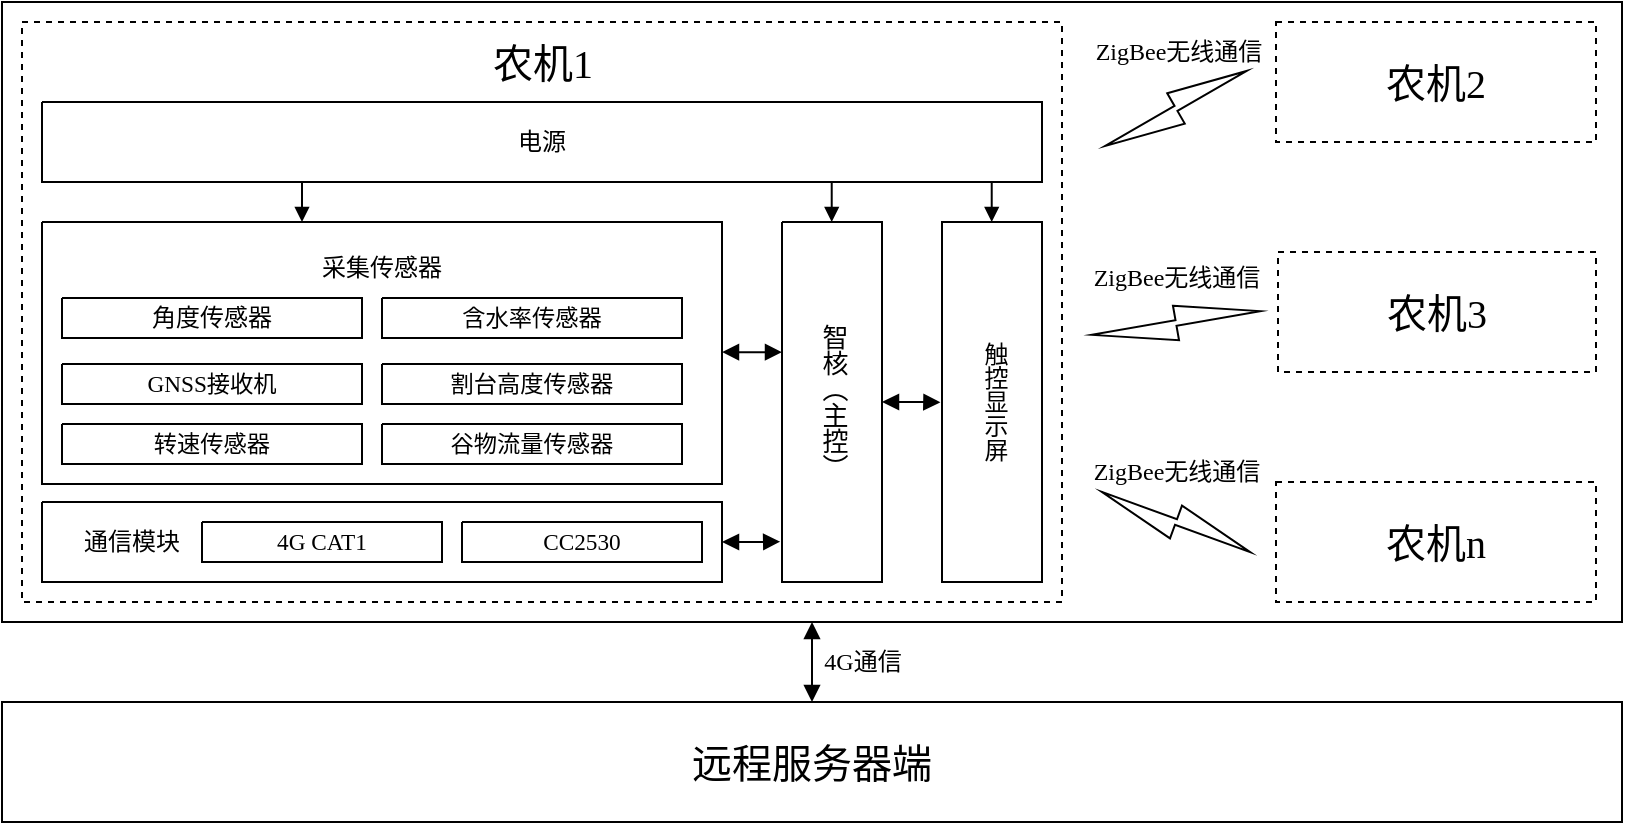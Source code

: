 <mxfile version="24.7.16" pages="7">
  <diagram name="4.0" id="FRbPtqydl24memcoWLZq">
    <mxGraphModel dx="934" dy="604" grid="1" gridSize="10" guides="1" tooltips="1" connect="1" arrows="1" fold="1" page="1" pageScale="1" pageWidth="1654" pageHeight="1169" math="0" shadow="0">
      <root>
        <mxCell id="yonMovQZ-4glvHHgA1_V-0" />
        <mxCell id="yonMovQZ-4glvHHgA1_V-1" parent="yonMovQZ-4glvHHgA1_V-0" />
        <mxCell id="yonMovQZ-4glvHHgA1_V-2" value="" style="rounded=0;whiteSpace=wrap;html=1;shadow=0;dashed=0;strokeColor=#000000;strokeWidth=1;align=center;verticalAlign=top;fontFamily=黑体;fontSize=11;fontColor=default;labelBackgroundColor=#ffffff;fillColor=none;" parent="yonMovQZ-4glvHHgA1_V-1" vertex="1">
          <mxGeometry x="190" y="70" width="810" height="310" as="geometry" />
        </mxCell>
        <mxCell id="yonMovQZ-4glvHHgA1_V-3" value="" style="rounded=0;whiteSpace=wrap;html=1;fontFamily=黑体;fontSize=11;fontColor=default;labelBackgroundColor=default;fillColor=none;dashed=1;" parent="yonMovQZ-4glvHHgA1_V-1" vertex="1">
          <mxGeometry x="200" y="80" width="520" height="290" as="geometry" />
        </mxCell>
        <mxCell id="yonMovQZ-4glvHHgA1_V-11" value="&lt;font style=&quot;font-size: 20px;&quot;&gt;农机n&lt;/font&gt;" style="rounded=0;whiteSpace=wrap;html=1;fontFamily=黑体;fontSize=11;fontColor=default;labelBackgroundColor=default;strokeColor=default;align=center;verticalAlign=middle;fillColor=none;dashed=1;" parent="yonMovQZ-4glvHHgA1_V-1" vertex="1">
          <mxGeometry x="827" y="310" width="160" height="60" as="geometry" />
        </mxCell>
        <mxCell id="bqRjCEeUjxdvNZmmKVDP-32" style="edgeStyle=orthogonalEdgeStyle;rounded=0;orthogonalLoop=1;jettySize=auto;html=1;entryX=0.5;entryY=1;entryDx=0;entryDy=0;endArrow=block;endFill=1;startArrow=block;startFill=1;" parent="yonMovQZ-4glvHHgA1_V-1" source="yonMovQZ-4glvHHgA1_V-12" target="yonMovQZ-4glvHHgA1_V-2" edge="1">
          <mxGeometry relative="1" as="geometry" />
        </mxCell>
        <mxCell id="yonMovQZ-4glvHHgA1_V-12" value="&lt;font style=&quot;font-size: 20px;&quot;&gt;远程服务器端&lt;/font&gt;" style="rounded=0;whiteSpace=wrap;html=1;fontFamily=黑体;fontSize=11;fontColor=default;labelBackgroundColor=default;fillColor=none;" parent="yonMovQZ-4glvHHgA1_V-1" vertex="1">
          <mxGeometry x="190" y="420" width="810" height="60" as="geometry" />
        </mxCell>
        <mxCell id="yonMovQZ-4glvHHgA1_V-13" value="&lt;span style=&quot;font-size: 12px;&quot;&gt;ZigBee无线通信&lt;/span&gt;" style="text;strokeColor=none;fillColor=none;html=1;fontSize=12;fontStyle=0;verticalAlign=middle;align=center;fontFamily=黑体;fontColor=default;labelBackgroundColor=default;" parent="yonMovQZ-4glvHHgA1_V-1" vertex="1">
          <mxGeometry x="728" y="80" width="100" height="30" as="geometry" />
        </mxCell>
        <mxCell id="yonMovQZ-4glvHHgA1_V-14" value="&lt;span style=&quot;font-weight: normal;&quot;&gt;&lt;font style=&quot;font-size: 12px;&quot;&gt;4G通信&lt;/font&gt;&lt;/span&gt;" style="text;strokeColor=none;fillColor=none;html=1;fontSize=11;fontStyle=1;verticalAlign=middle;align=center;fontFamily=黑体;fontColor=default;labelBackgroundColor=default;" parent="yonMovQZ-4glvHHgA1_V-1" vertex="1">
          <mxGeometry x="570" y="380" width="100" height="40" as="geometry" />
        </mxCell>
        <mxCell id="yonMovQZ-4glvHHgA1_V-15" value="&lt;font style=&quot;font-size: 20px;&quot;&gt;农机2&lt;/font&gt;" style="rounded=0;whiteSpace=wrap;html=1;fontFamily=黑体;fontSize=11;fontColor=default;labelBackgroundColor=default;strokeColor=default;align=center;verticalAlign=middle;fillColor=none;dashed=1;" parent="yonMovQZ-4glvHHgA1_V-1" vertex="1">
          <mxGeometry x="827" y="80" width="160" height="60" as="geometry" />
        </mxCell>
        <mxCell id="yonMovQZ-4glvHHgA1_V-16" value="&lt;font style=&quot;font-size: 20px;&quot;&gt;农机3&lt;/font&gt;" style="rounded=0;whiteSpace=wrap;html=1;fontFamily=黑体;fontSize=11;fontColor=default;labelBackgroundColor=default;strokeColor=default;align=center;verticalAlign=middle;fillColor=none;dashed=1;" parent="yonMovQZ-4glvHHgA1_V-1" vertex="1">
          <mxGeometry x="828" y="195" width="159" height="60" as="geometry" />
        </mxCell>
        <mxCell id="yonMovQZ-4glvHHgA1_V-17" value="&lt;font style=&quot;font-size: 20px; font-weight: normal;&quot;&gt;农机1&lt;/font&gt;" style="text;strokeColor=none;fillColor=none;html=1;fontSize=11;fontStyle=1;verticalAlign=middle;align=center;fontFamily=黑体;fontColor=default;labelBackgroundColor=default;" parent="yonMovQZ-4glvHHgA1_V-1" vertex="1">
          <mxGeometry x="410" y="80" width="100" height="40" as="geometry" />
        </mxCell>
        <mxCell id="yonMovQZ-4glvHHgA1_V-39" value="" style="html=1;verticalLabelPosition=bottom;align=center;labelBackgroundColor=#ffffff;verticalAlign=top;strokeWidth=1;strokeColor=#000000;shadow=0;dashed=0;shape=mxgraph.ios7.icons.flash;fontFamily=黑体;fontSize=11;fontColor=default;rotation=110;" parent="yonMovQZ-4glvHHgA1_V-1" vertex="1">
          <mxGeometry x="768.25" y="290" width="17.5" height="80" as="geometry" />
        </mxCell>
        <mxCell id="yonMovQZ-4glvHHgA1_V-40" value="" style="html=1;verticalLabelPosition=bottom;align=center;labelBackgroundColor=#ffffff;verticalAlign=top;strokeWidth=1;strokeColor=#000000;shadow=0;dashed=0;shape=mxgraph.ios7.icons.flash;fontFamily=黑体;fontSize=11;fontColor=default;rotation=80;" parent="yonMovQZ-4glvHHgA1_V-1" vertex="1">
          <mxGeometry x="768.25" y="188" width="17.5" height="85" as="geometry" />
        </mxCell>
        <mxCell id="yonMovQZ-4glvHHgA1_V-41" value="" style="html=1;verticalLabelPosition=bottom;align=center;labelBackgroundColor=#ffffff;verticalAlign=top;strokeWidth=1;strokeColor=#000000;shadow=0;dashed=0;shape=mxgraph.ios7.icons.flash;fontFamily=黑体;fontSize=11;fontColor=default;rotation=60;" parent="yonMovQZ-4glvHHgA1_V-1" vertex="1">
          <mxGeometry x="768.25" y="83.23" width="17.5" height="80" as="geometry" />
        </mxCell>
        <mxCell id="yonMovQZ-4glvHHgA1_V-42" value="&lt;span style=&quot;font-size: 12px;&quot;&gt;ZigBee无线通信&lt;/span&gt;" style="text;strokeColor=none;fillColor=none;html=1;fontSize=12;fontStyle=0;verticalAlign=middle;align=center;fontFamily=黑体;fontColor=default;labelBackgroundColor=default;" parent="yonMovQZ-4glvHHgA1_V-1" vertex="1">
          <mxGeometry x="727" y="188" width="100" height="40" as="geometry" />
        </mxCell>
        <mxCell id="yonMovQZ-4glvHHgA1_V-43" value="&lt;span style=&quot;font-size: 12px;&quot;&gt;ZigBee无线通信&lt;/span&gt;" style="text;strokeColor=none;fillColor=none;html=1;fontSize=12;fontStyle=0;verticalAlign=middle;align=center;fontFamily=黑体;fontColor=default;labelBackgroundColor=default;" parent="yonMovQZ-4glvHHgA1_V-1" vertex="1">
          <mxGeometry x="727" y="285" width="100" height="40" as="geometry" />
        </mxCell>
        <UserObject label="" tags="Background" id="bqRjCEeUjxdvNZmmKVDP-0">
          <mxCell style="vsdxID=10;fillColor=none;gradientColor=none;shape=stencil(nZBRDoQgDERP03+WHsHFe5iISyOCQdT19kIaIxq//Jtp3zTpAFaTaUYNUkwx+F6v1EYD+AUpyRkdKCYFqACrzgf9C352LfuxyWRWg1/yhT/nRE5IsZWuZtCSK8CPeI0e/hF+jV7AJM4PO7KWCyr390bSiNtEtQM=);strokeColor=#000000;strokeWidth=1;spacingTop=-3;spacingBottom=-3;spacingLeft=-3;spacingRight=-3;points=[];labelBackgroundColor=none;rounded=0;html=1;whiteSpace=wrap;fontFamily=黑体;" parent="yonMovQZ-4glvHHgA1_V-1" vertex="1">
            <mxGeometry x="210" y="180" width="340" height="131" as="geometry" />
          </mxCell>
        </UserObject>
        <UserObject label="&lt;div style=&quot;font-size: 12px;&quot;&gt;&lt;font style=&quot;color: rgb(0, 0, 0); direction: ltr; letter-spacing: 0px; line-height: 120%; opacity: 1; font-size: 12px;&quot;&gt;采集传感器&lt;/font&gt;&lt;/div&gt;" tags="Background" id="bqRjCEeUjxdvNZmmKVDP-1">
          <mxCell style="verticalAlign=middle;align=center;overflow=width;vsdxID=11;fillColor=none;gradientColor=none;shape=stencil(nZBRDoQgDERP03+WHsHFe5iISyOCQdT19kIaIxq//Jtp3zTpAFaTaUYNUkwx+F6v1EYD+AUpyRkdKCYFqACrzgf9C352LfuxyWRWg1/yhT/nRE5IsZWuZtCSK8CPeI0e/hF+jV7AJM4PO7KWCyr390bSiNtEtQM=);strokeColor=none;spacingTop=-3;spacingBottom=-3;spacingLeft=-3;spacingRight=-3;points=[];labelBackgroundColor=none;rounded=0;html=1;whiteSpace=wrap;fontFamily=黑体;" parent="yonMovQZ-4glvHHgA1_V-1" vertex="1">
            <mxGeometry x="310" y="188" width="140" height="30" as="geometry" />
          </mxCell>
        </UserObject>
        <mxCell id="bqRjCEeUjxdvNZmmKVDP-2" style="vsdxID=15;fillColor=none;gradientColor=none;shape=stencil(nZBRDoQgDERP03+WHsHFe5iISyOCQdT19kIaIxq//Jtp3zTpAFaTaUYNUkwx+F6v1EYD+AUpyRkdKCYFqACrzgf9C352LfuxyWRWg1/yhT/nRE5IsZWuZtCSK8CPeI0e/hF+jV7AJM4PO7KWCyr390bSiNtEtQM=);strokeColor=#000000;strokeWidth=1;spacingTop=-3;spacingBottom=-3;spacingLeft=-3;spacingRight=-3;points=[];labelBackgroundColor=none;rounded=0;html=1;whiteSpace=wrap;fontFamily=黑体;" parent="yonMovQZ-4glvHHgA1_V-1" vertex="1">
          <mxGeometry x="210" y="320" width="340" height="40" as="geometry" />
        </mxCell>
        <UserObject label="&lt;div style=&quot;font-size: 1px&quot;&gt;&lt;font style=&quot;font-size: 11.64px; color: rgb(0, 0, 0); direction: ltr; letter-spacing: 0px; line-height: 120%; opacity: 1;&quot;&gt;GNSS接收机&lt;/font&gt;&lt;/div&gt;" tags="Background" id="bqRjCEeUjxdvNZmmKVDP-3">
          <mxCell style="verticalAlign=middle;align=center;overflow=width;vsdxID=3;fillColor=#ffffff;gradientColor=none;shape=stencil(nZBRDoQgDERP03+WHsHFe5iISyOCQdT19kIaIxq//Jtp3zTpAFaTaUYNUkwx+F6v1EYD+AUpyRkdKCYFqACrzgf9C352LfuxyWRWg1/yhT/nRE5IsZWuZtCSK8CPeI0e/hF+jV7AJM4PO7KWCyr390bSiNtEtQM=);strokeColor=#000000;spacingTop=-3;spacingBottom=-3;spacingLeft=-3;spacingRight=-3;points=[];labelBackgroundColor=none;rounded=0;html=1;whiteSpace=wrap;fontFamily=黑体;" parent="yonMovQZ-4glvHHgA1_V-1" vertex="1">
            <mxGeometry x="220" y="251" width="150" height="20" as="geometry" />
          </mxCell>
        </UserObject>
        <UserObject label="&lt;div&gt;&lt;font style=&quot;color: rgb(0, 0, 0); direction: ltr; letter-spacing: 0px; line-height: 120%; opacity: 1; font-size: 12px;&quot;&gt;角度传感器&lt;/font&gt;&lt;/div&gt;" tags="Background" id="bqRjCEeUjxdvNZmmKVDP-4">
          <mxCell style="verticalAlign=middle;align=center;overflow=width;vsdxID=4;fillColor=#ffffff;gradientColor=none;shape=stencil(nZBRDoQgDERP03+WHsHFe5iISyOCQdT19kIaIxq//Jtp3zTpAFaTaUYNUkwx+F6v1EYD+AUpyRkdKCYFqACrzgf9C352LfuxyWRWg1/yhT/nRE5IsZWuZtCSK8CPeI0e/hF+jV7AJM4PO7KWCyr390bSiNtEtQM=);strokeColor=#000000;spacingTop=-3;spacingBottom=-3;spacingLeft=-3;spacingRight=-3;points=[];labelBackgroundColor=none;rounded=0;html=1;whiteSpace=wrap;fontFamily=黑体;" parent="yonMovQZ-4glvHHgA1_V-1" vertex="1">
            <mxGeometry x="220" y="218" width="150" height="20" as="geometry" />
          </mxCell>
        </UserObject>
        <UserObject label="&lt;div style=&quot;font-size: 1px&quot;&gt;&lt;font style=&quot;font-size: 11.64px; color: rgb(0, 0, 0); direction: ltr; letter-spacing: 0px; line-height: 120%; opacity: 1;&quot;&gt;谷物流量传感器&lt;/font&gt;&lt;/div&gt;" tags="Background" id="bqRjCEeUjxdvNZmmKVDP-5">
          <mxCell style="verticalAlign=middle;align=center;overflow=width;vsdxID=6;fillColor=#ffffff;gradientColor=none;shape=stencil(nZBRDoQgDERP03+WHsHFe5iISyOCQdT19kIaIxq//Jtp3zTpAFaTaUYNUkwx+F6v1EYD+AUpyRkdKCYFqACrzgf9C352LfuxyWRWg1/yhT/nRE5IsZWuZtCSK8CPeI0e/hF+jV7AJM4PO7KWCyr390bSiNtEtQM=);strokeColor=#000000;spacingTop=-3;spacingBottom=-3;spacingLeft=-3;spacingRight=-3;points=[];labelBackgroundColor=none;rounded=0;html=1;whiteSpace=wrap;fontFamily=黑体;" parent="yonMovQZ-4glvHHgA1_V-1" vertex="1">
            <mxGeometry x="380" y="281" width="150" height="20" as="geometry" />
          </mxCell>
        </UserObject>
        <UserObject label="&lt;div style=&quot;font-size: 1px&quot;&gt;&lt;font style=&quot;font-size: 11.64px; color: rgb(0, 0, 0); direction: ltr; letter-spacing: 0px; line-height: 120%; opacity: 1;&quot;&gt;割台高度传感器&lt;/font&gt;&lt;/div&gt;" tags="Background" id="bqRjCEeUjxdvNZmmKVDP-6">
          <mxCell style="verticalAlign=middle;align=center;overflow=width;vsdxID=7;fillColor=#ffffff;gradientColor=none;shape=stencil(nZBRDoQgDERP03+WHsHFe5iISyOCQdT19kIaIxq//Jtp3zTpAFaTaUYNUkwx+F6v1EYD+AUpyRkdKCYFqACrzgf9C352LfuxyWRWg1/yhT/nRE5IsZWuZtCSK8CPeI0e/hF+jV7AJM4PO7KWCyr390bSiNtEtQM=);strokeColor=#000000;spacingTop=-3;spacingBottom=-3;spacingLeft=-3;spacingRight=-3;points=[];labelBackgroundColor=none;rounded=0;html=1;whiteSpace=wrap;fontFamily=黑体;fontSize=12;fontColor=default;" parent="yonMovQZ-4glvHHgA1_V-1" vertex="1">
            <mxGeometry x="380" y="251" width="150" height="20" as="geometry" />
          </mxCell>
        </UserObject>
        <UserObject label="&lt;div style=&quot;font-size: 1px&quot;&gt;&lt;font style=&quot;font-size: 11.64px; color: rgb(0, 0, 0); direction: ltr; letter-spacing: 0px; line-height: 120%; opacity: 1;&quot;&gt;转速传感器&lt;/font&gt;&lt;/div&gt;" tags="Background" id="bqRjCEeUjxdvNZmmKVDP-7">
          <mxCell style="verticalAlign=middle;align=center;overflow=width;vsdxID=8;fillColor=#ffffff;gradientColor=none;shape=stencil(nZBRDoQgDERP03+WHsHFe5iISyOCQdT19kIaIxq//Jtp3zTpAFaTaUYNUkwx+F6v1EYD+AUpyRkdKCYFqACrzgf9C352LfuxyWRWg1/yhT/nRE5IsZWuZtCSK8CPeI0e/hF+jV7AJM4PO7KWCyr390bSiNtEtQM=);strokeColor=#000000;spacingTop=-3;spacingBottom=-3;spacingLeft=-3;spacingRight=-3;points=[];labelBackgroundColor=none;rounded=0;html=1;whiteSpace=wrap;fontFamily=黑体;" parent="yonMovQZ-4glvHHgA1_V-1" vertex="1">
            <mxGeometry x="220" y="281" width="150" height="20" as="geometry" />
          </mxCell>
        </UserObject>
        <UserObject label="&lt;div style=&quot;font-size: 1px&quot;&gt;&lt;font style=&quot;font-size: 11.64px; color: rgb(0, 0, 0); direction: ltr; letter-spacing: 0px; line-height: 120%; opacity: 1;&quot;&gt;含水率传感器&lt;/font&gt;&lt;/div&gt;" tags="Background" id="bqRjCEeUjxdvNZmmKVDP-8">
          <mxCell style="verticalAlign=middle;align=center;overflow=width;vsdxID=9;fillColor=#ffffff;gradientColor=none;shape=stencil(nZBRDoQgDERP03+WHsHFe5iISyOCQdT19kIaIxq//Jtp3zTpAFaTaUYNUkwx+F6v1EYD+AUpyRkdKCYFqACrzgf9C352LfuxyWRWg1/yhT/nRE5IsZWuZtCSK8CPeI0e/hF+jV7AJM4PO7KWCyr390bSiNtEtQM=);strokeColor=#000000;spacingTop=-3;spacingBottom=-3;spacingLeft=-3;spacingRight=-3;points=[];labelBackgroundColor=none;rounded=0;html=1;whiteSpace=wrap;fontFamily=黑体;" parent="yonMovQZ-4glvHHgA1_V-1" vertex="1">
            <mxGeometry x="380" y="218" width="150" height="20" as="geometry" />
          </mxCell>
        </UserObject>
        <UserObject label="&lt;div&gt;&lt;font style=&quot;color: rgb(0, 0, 0); direction: ltr; letter-spacing: 0px; line-height: 120%; opacity: 1; font-size: 12px;&quot;&gt;电源&lt;/font&gt;&lt;/div&gt;" tags="Background" id="bqRjCEeUjxdvNZmmKVDP-9">
          <mxCell style="verticalAlign=middle;align=center;overflow=width;vsdxID=18;fillColor=none;gradientColor=none;shape=stencil(nZBRDoQgDERP03+WHsHFe5iISyOCQdT19kIaIxq//Jtp3zTpAFaTaUYNUkwx+F6v1EYD+AUpyRkdKCYFqACrzgf9C352LfuxyWRWg1/yhT/nRE5IsZWuZtCSK8CPeI0e/hF+jV7AJM4PO7KWCyr390bSiNtEtQM=);strokeColor=#000000;spacingTop=-3;spacingBottom=-3;spacingLeft=-3;spacingRight=-3;points=[];labelBackgroundColor=none;rounded=0;html=1;whiteSpace=wrap;fontFamily=黑体;" parent="yonMovQZ-4glvHHgA1_V-1" vertex="1">
            <mxGeometry x="210" y="120" width="500" height="40" as="geometry" />
          </mxCell>
        </UserObject>
        <mxCell id="bqRjCEeUjxdvNZmmKVDP-11" value="&lt;div style=&quot;font-size: 1px&quot;&gt;&lt;font style=&quot;font-size: 11.64px; color: rgb(0, 0, 0); direction: ltr; letter-spacing: 0px; line-height: 120%; opacity: 1;&quot;&gt;4G CAT1&lt;/font&gt;&lt;/div&gt;" style="verticalAlign=middle;align=center;overflow=width;vsdxID=13;fillColor=#ffffff;gradientColor=none;shape=stencil(nZBRDoQgDERP03+WHsHFe5iISyOCQdT19kIaIxq//Jtp3zTpAFaTaUYNUkwx+F6v1EYD+AUpyRkdKCYFqACrzgf9C352LfuxyWRWg1/yhT/nRE5IsZWuZtCSK8CPeI0e/hF+jV7AJM4PO7KWCyr390bSiNtEtQM=);strokeColor=#000000;spacingTop=-3;spacingBottom=-3;spacingLeft=-3;spacingRight=-3;points=[];labelBackgroundColor=none;rounded=0;html=1;whiteSpace=wrap;fontFamily=黑体;" parent="yonMovQZ-4glvHHgA1_V-1" vertex="1">
          <mxGeometry x="290" y="330" width="120" height="20" as="geometry" />
        </mxCell>
        <mxCell id="bqRjCEeUjxdvNZmmKVDP-12" value="&lt;div style=&quot;font-size: 1px&quot;&gt;&lt;font style=&quot;font-size: 11.64px; color: rgb(0, 0, 0); direction: ltr; letter-spacing: 0px; line-height: 120%; opacity: 1;&quot;&gt;CC2530&lt;/font&gt;&lt;/div&gt;" style="verticalAlign=middle;align=center;overflow=width;vsdxID=14;fillColor=#ffffff;gradientColor=none;shape=stencil(nZBRDoQgDERP03+WHsHFe5iISyOCQdT19kIaIxq//Jtp3zTpAFaTaUYNUkwx+F6v1EYD+AUpyRkdKCYFqACrzgf9C352LfuxyWRWg1/yhT/nRE5IsZWuZtCSK8CPeI0e/hF+jV7AJM4PO7KWCyr390bSiNtEtQM=);strokeColor=#000000;spacingTop=-3;spacingBottom=-3;spacingLeft=-3;spacingRight=-3;points=[];labelBackgroundColor=none;rounded=0;html=1;whiteSpace=wrap;fontFamily=黑体;" parent="yonMovQZ-4glvHHgA1_V-1" vertex="1">
          <mxGeometry x="420" y="330" width="120" height="20" as="geometry" />
        </mxCell>
        <mxCell id="bqRjCEeUjxdvNZmmKVDP-13" value="&lt;div&gt;&lt;font style=&quot;color: rgb(0, 0, 0); direction: ltr; letter-spacing: 0px; line-height: 120%; opacity: 1; font-size: 12px;&quot;&gt;通信模块&lt;/font&gt;&lt;/div&gt;" style="verticalAlign=middle;align=center;overflow=width;vsdxID=16;fillColor=none;gradientColor=none;shape=stencil(nZBRDoQgDERP03+WHsHFe5iISyOCQdT19kIaIxq//Jtp3zTpAFaTaUYNUkwx+F6v1EYD+AUpyRkdKCYFqACrzgf9C352LfuxyWRWg1/yhT/nRE5IsZWuZtCSK8CPeI0e/hF+jV7AJM4PO7KWCyr390bSiNtEtQM=);strokeColor=none;spacingTop=-3;spacingBottom=-3;spacingLeft=-3;spacingRight=-3;points=[];labelBackgroundColor=none;rounded=0;html=1;whiteSpace=wrap;fontFamily=黑体;" parent="yonMovQZ-4glvHHgA1_V-1" vertex="1">
          <mxGeometry x="220" y="325" width="70" height="30" as="geometry" />
        </mxCell>
        <UserObject label="智核（主控）" tags="Background" id="bqRjCEeUjxdvNZmmKVDP-16">
          <mxCell style="vsdxID=10;fillColor=none;gradientColor=none;shape=stencil(nZBRDoQgDERP03+WHsHFe5iISyOCQdT19kIaIxq//Jtp3zTpAFaTaUYNUkwx+F6v1EYD+AUpyRkdKCYFqACrzgf9C352LfuxyWRWg1/yhT/nRE5IsZWuZtCSK8CPeI0e/hF+jV7AJM4PO7KWCyr390bSiNtEtQM=);strokeColor=#000000;strokeWidth=1;spacingTop=-3;spacingBottom=-3;spacingLeft=-3;spacingRight=-3;points=[];labelBackgroundColor=none;rounded=0;html=1;whiteSpace=wrap;fontFamily=黑体;horizontal=1;verticalAlign=middle;textDirection=vertical-lr;align=center;fontSize=13;fontColor=default;" parent="yonMovQZ-4glvHHgA1_V-1" vertex="1">
            <mxGeometry x="580" y="180" width="50" height="180" as="geometry" />
          </mxCell>
        </UserObject>
        <mxCell id="bqRjCEeUjxdvNZmmKVDP-17" value="&lt;p&gt;&lt;font style=&quot;font-size: 12px;&quot;&gt;触控显示屏&lt;/font&gt;&lt;/p&gt;" style="rounded=0;whiteSpace=wrap;html=1;textDirection=vertical-lr;fontFamily=黑体;" parent="yonMovQZ-4glvHHgA1_V-1" vertex="1">
          <mxGeometry x="660" y="180" width="50" height="180" as="geometry" />
        </mxCell>
        <mxCell id="bqRjCEeUjxdvNZmmKVDP-19" style="edgeStyle=orthogonalEdgeStyle;rounded=0;orthogonalLoop=1;jettySize=auto;html=1;entryX=0;entryY=0.361;entryDx=0;entryDy=0;entryPerimeter=0;strokeColor=default;align=center;verticalAlign=middle;fontFamily=黑体;fontSize=11;fontColor=default;labelBackgroundColor=default;endArrow=block;endFill=1;startArrow=block;startFill=1;" parent="yonMovQZ-4glvHHgA1_V-1" target="bqRjCEeUjxdvNZmmKVDP-16" edge="1">
          <mxGeometry relative="1" as="geometry">
            <mxPoint x="550.0" y="245.059" as="sourcePoint" />
          </mxGeometry>
        </mxCell>
        <mxCell id="bqRjCEeUjxdvNZmmKVDP-20" style="edgeStyle=orthogonalEdgeStyle;rounded=0;orthogonalLoop=1;jettySize=auto;html=1;entryX=-0.018;entryY=0.888;entryDx=0;entryDy=0;entryPerimeter=0;strokeColor=default;align=center;verticalAlign=middle;fontFamily=黑体;fontSize=11;fontColor=default;labelBackgroundColor=default;endArrow=block;endFill=1;startArrow=block;startFill=1;" parent="yonMovQZ-4glvHHgA1_V-1" source="bqRjCEeUjxdvNZmmKVDP-2" target="bqRjCEeUjxdvNZmmKVDP-16" edge="1">
          <mxGeometry relative="1" as="geometry" />
        </mxCell>
        <mxCell id="bqRjCEeUjxdvNZmmKVDP-21" style="edgeStyle=orthogonalEdgeStyle;rounded=0;orthogonalLoop=1;jettySize=auto;html=1;entryX=-0.016;entryY=0.501;entryDx=0;entryDy=0;entryPerimeter=0;strokeColor=default;align=center;verticalAlign=middle;fontFamily=黑体;fontSize=11;fontColor=default;labelBackgroundColor=default;endArrow=block;endFill=1;startArrow=block;startFill=1;" parent="yonMovQZ-4glvHHgA1_V-1" source="bqRjCEeUjxdvNZmmKVDP-16" target="bqRjCEeUjxdvNZmmKVDP-17" edge="1">
          <mxGeometry relative="1" as="geometry" />
        </mxCell>
        <UserObject label="" tags="Background" id="bqRjCEeUjxdvNZmmKVDP-22">
          <mxCell style="vsdxID=24;edgeStyle=none;startArrow=block;endArrow=none;startSize=5;endSize=5;strokeWidth=1;strokeColor=#000000;spacingTop=0;spacingBottom=0;spacingLeft=0;spacingRight=0;verticalAlign=middle;html=1;labelBackgroundColor=#ffffff;rounded=0;fontFamily=黑体;" parent="yonMovQZ-4glvHHgA1_V-1" edge="1">
            <mxGeometry relative="1" as="geometry">
              <mxPoint y="116" as="offset" />
              <Array as="points" />
              <mxPoint x="604.86" y="180" as="sourcePoint" />
              <mxPoint x="604.86" y="160" as="targetPoint" />
            </mxGeometry>
          </mxCell>
        </UserObject>
        <UserObject label="" tags="Background" id="bqRjCEeUjxdvNZmmKVDP-23">
          <mxCell style="vsdxID=24;edgeStyle=none;startArrow=block;endArrow=none;startSize=5;endSize=5;strokeWidth=1;strokeColor=#000000;spacingTop=0;spacingBottom=0;spacingLeft=0;spacingRight=0;verticalAlign=middle;html=1;labelBackgroundColor=#ffffff;rounded=0;fontFamily=黑体;" parent="yonMovQZ-4glvHHgA1_V-1" edge="1">
            <mxGeometry relative="1" as="geometry">
              <mxPoint y="116" as="offset" />
              <Array as="points" />
              <mxPoint x="684.86" y="180" as="sourcePoint" />
              <mxPoint x="684.86" y="160" as="targetPoint" />
            </mxGeometry>
          </mxCell>
        </UserObject>
        <UserObject label="" tags="Background" id="bqRjCEeUjxdvNZmmKVDP-24">
          <mxCell style="vsdxID=24;edgeStyle=none;startArrow=block;endArrow=none;startSize=5;endSize=5;strokeWidth=1;strokeColor=#000000;spacingTop=0;spacingBottom=0;spacingLeft=0;spacingRight=0;verticalAlign=middle;html=1;labelBackgroundColor=#ffffff;rounded=0;fontFamily=黑体;" parent="yonMovQZ-4glvHHgA1_V-1" edge="1">
            <mxGeometry relative="1" as="geometry">
              <mxPoint y="116" as="offset" />
              <Array as="points" />
              <mxPoint x="340" y="180" as="sourcePoint" />
              <mxPoint x="340" y="160" as="targetPoint" />
            </mxGeometry>
          </mxCell>
        </UserObject>
      </root>
    </mxGraphModel>
  </diagram>
  <diagram name="4.1 彩色版" id="Cvq6oWctxOuhVtFTKwmp">
    <mxGraphModel dx="1134" dy="733" grid="1" gridSize="10" guides="1" tooltips="1" connect="1" arrows="1" fold="1" page="1" pageScale="1" pageWidth="1654" pageHeight="1169" math="0" shadow="0">
      <root>
        <mxCell id="gd8ltcAckLXCvGkbboQW-0" />
        <mxCell id="gd8ltcAckLXCvGkbboQW-1" parent="gd8ltcAckLXCvGkbboQW-0" />
        <mxCell id="gd8ltcAckLXCvGkbboQW-2" value="" style="rounded=0;whiteSpace=wrap;html=1;shadow=0;dashed=1;strokeColor=#6C8EBF;strokeWidth=2;align=center;verticalAlign=top;fontFamily=黑体;fontSize=11;fontColor=default;labelBackgroundColor=#ffffff;fillColor=none;labelBorderColor=#006600;" parent="gd8ltcAckLXCvGkbboQW-1" vertex="1">
          <mxGeometry x="190" y="70" width="810" height="310" as="geometry" />
        </mxCell>
        <mxCell id="gd8ltcAckLXCvGkbboQW-3" value="" style="rounded=0;whiteSpace=wrap;html=1;fontFamily=黑体;fontSize=24;labelBackgroundColor=default;fillColor=#66B2FF;dashed=1;strokeColor=#005700;fontColor=#ffffff;" parent="gd8ltcAckLXCvGkbboQW-1" vertex="1">
          <mxGeometry x="200" y="80" width="520" height="290" as="geometry" />
        </mxCell>
        <mxCell id="gd8ltcAckLXCvGkbboQW-4" value="&lt;font style=&quot;font-size: 24px;&quot;&gt;农机n&lt;/font&gt;" style="rounded=0;whiteSpace=wrap;html=1;fontFamily=黑体;fontSize=24;fontColor=#000000;labelBackgroundColor=none;strokeColor=#6C8EBF;align=center;verticalAlign=middle;fillColor=#66B2FF;dashed=1;" parent="gd8ltcAckLXCvGkbboQW-1" vertex="1">
          <mxGeometry x="827" y="310" width="160" height="60" as="geometry" />
        </mxCell>
        <mxCell id="gd8ltcAckLXCvGkbboQW-5" style="edgeStyle=orthogonalEdgeStyle;rounded=0;orthogonalLoop=1;jettySize=auto;html=1;endArrow=block;endFill=1;startArrow=block;startFill=1;shape=flexArrow;endSize=3;startSize=3;targetPerimeterSpacing=1;sourcePerimeterSpacing=1;strokeWidth=0.5;fillColor=#0774C2;strokeColor=#6c8ebf;" parent="gd8ltcAckLXCvGkbboQW-1" edge="1">
          <mxGeometry relative="1" as="geometry">
            <mxPoint x="594.74" y="420" as="sourcePoint" />
            <mxPoint x="594.74" y="381" as="targetPoint" />
          </mxGeometry>
        </mxCell>
        <mxCell id="gd8ltcAckLXCvGkbboQW-6" value="&lt;font style=&quot;font-size: 24px;&quot;&gt;远程服务器端&lt;/font&gt;" style="rounded=0;whiteSpace=wrap;html=1;fontFamily=黑体;fontSize=11;fontColor=#000000;labelBackgroundColor=none;fillColor=#66B2FF;strokeColor=#6C8EBF;" parent="gd8ltcAckLXCvGkbboQW-1" vertex="1">
          <mxGeometry x="190" y="420" width="810" height="60" as="geometry" />
        </mxCell>
        <mxCell id="gd8ltcAckLXCvGkbboQW-7" value="&lt;span style=&quot;font-size: 14px;&quot;&gt;ZigBee无线通信&lt;/span&gt;" style="text;strokeColor=none;fillColor=none;html=1;fontSize=14;fontStyle=0;verticalAlign=middle;align=center;fontFamily=黑体;fontColor=default;labelBackgroundColor=default;" parent="gd8ltcAckLXCvGkbboQW-1" vertex="1">
          <mxGeometry x="728" y="80" width="100" height="30" as="geometry" />
        </mxCell>
        <mxCell id="gd8ltcAckLXCvGkbboQW-8" value="&lt;span style=&quot;font-weight: normal; font-size: 14px;&quot;&gt;&lt;font style=&quot;font-size: 14px;&quot;&gt;4G通信&lt;/font&gt;&lt;/span&gt;" style="text;strokeColor=none;fillColor=none;html=1;fontSize=14;fontStyle=1;verticalAlign=middle;align=center;fontFamily=黑体;fontColor=default;labelBackgroundColor=default;" parent="gd8ltcAckLXCvGkbboQW-1" vertex="1">
          <mxGeometry x="580" y="380" width="100" height="40" as="geometry" />
        </mxCell>
        <mxCell id="gd8ltcAckLXCvGkbboQW-9" value="&lt;font style=&quot;font-size: 24px;&quot;&gt;农机2&lt;/font&gt;" style="rounded=0;whiteSpace=wrap;html=1;fontFamily=黑体;fontSize=24;fontColor=#000000;labelBackgroundColor=none;strokeColor=#6C8EBF;align=center;verticalAlign=middle;fillColor=#66B2FF;dashed=1;" parent="gd8ltcAckLXCvGkbboQW-1" vertex="1">
          <mxGeometry x="827" y="80" width="160" height="60" as="geometry" />
        </mxCell>
        <mxCell id="gd8ltcAckLXCvGkbboQW-10" value="&lt;font style=&quot;font-size: 24px;&quot;&gt;农机3&lt;/font&gt;" style="rounded=0;whiteSpace=wrap;html=1;fontFamily=黑体;fontSize=24;fontColor=#000000;labelBackgroundColor=none;strokeColor=#6C8EBF;align=center;verticalAlign=middle;fillColor=#66B2FF;dashed=1;" parent="gd8ltcAckLXCvGkbboQW-1" vertex="1">
          <mxGeometry x="828" y="195" width="159" height="60" as="geometry" />
        </mxCell>
        <mxCell id="gd8ltcAckLXCvGkbboQW-11" value="&lt;font style=&quot;font-weight: normal; font-size: 24px;&quot;&gt;农机1&lt;/font&gt;" style="text;strokeColor=none;fillColor=none;html=1;fontSize=11;fontStyle=1;verticalAlign=middle;align=center;fontFamily=黑体;fontColor=#000000;labelBackgroundColor=none;" parent="gd8ltcAckLXCvGkbboQW-1" vertex="1">
          <mxGeometry x="410" y="80" width="100" height="40" as="geometry" />
        </mxCell>
        <mxCell id="gd8ltcAckLXCvGkbboQW-12" value="" style="html=1;verticalLabelPosition=bottom;align=center;labelBackgroundColor=#ffffff;verticalAlign=top;strokeWidth=1;strokeColor=#B09500;shadow=0;dashed=0;shape=mxgraph.ios7.icons.flash;fontFamily=黑体;fontSize=11;fontColor=#000000;rotation=110;fillColor=#e3c800;" parent="gd8ltcAckLXCvGkbboQW-1" vertex="1">
          <mxGeometry x="768.25" y="290" width="17.5" height="80" as="geometry" />
        </mxCell>
        <mxCell id="gd8ltcAckLXCvGkbboQW-13" value="" style="html=1;verticalLabelPosition=bottom;align=center;labelBackgroundColor=#ffffff;verticalAlign=top;strokeWidth=1;strokeColor=#B09500;shadow=0;dashed=0;shape=mxgraph.ios7.icons.flash;fontFamily=黑体;fontSize=11;fontColor=#000000;rotation=80;fillColor=#e3c800;" parent="gd8ltcAckLXCvGkbboQW-1" vertex="1">
          <mxGeometry x="768.25" y="188" width="17.5" height="85" as="geometry" />
        </mxCell>
        <mxCell id="gd8ltcAckLXCvGkbboQW-14" value="" style="html=1;verticalLabelPosition=bottom;align=center;labelBackgroundColor=#ffffff;verticalAlign=top;strokeWidth=1;strokeColor=#B09500;shadow=0;dashed=0;shape=mxgraph.ios7.icons.flash;fontFamily=黑体;fontSize=11;fontColor=#000000;rotation=60;fillColor=#e3c800;" parent="gd8ltcAckLXCvGkbboQW-1" vertex="1">
          <mxGeometry x="768.25" y="83.23" width="17.5" height="80" as="geometry" />
        </mxCell>
        <mxCell id="gd8ltcAckLXCvGkbboQW-15" value="&lt;span style=&quot;font-size: 14px;&quot;&gt;ZigBee无线通信&lt;/span&gt;" style="text;strokeColor=none;fillColor=none;html=1;fontSize=14;fontStyle=0;verticalAlign=middle;align=center;fontFamily=黑体;fontColor=default;labelBackgroundColor=default;" parent="gd8ltcAckLXCvGkbboQW-1" vertex="1">
          <mxGeometry x="727" y="188" width="100" height="40" as="geometry" />
        </mxCell>
        <mxCell id="gd8ltcAckLXCvGkbboQW-16" value="&lt;span style=&quot;font-size: 14px;&quot;&gt;ZigBee无线通信&lt;/span&gt;" style="text;strokeColor=none;fillColor=none;html=1;fontSize=14;fontStyle=0;verticalAlign=middle;align=center;fontFamily=黑体;fontColor=default;labelBackgroundColor=default;" parent="gd8ltcAckLXCvGkbboQW-1" vertex="1">
          <mxGeometry x="727" y="285" width="100" height="40" as="geometry" />
        </mxCell>
        <UserObject label="" tags="Background" id="gd8ltcAckLXCvGkbboQW-17">
          <mxCell style="vsdxID=10;fillColor=#94CAFF;shape=stencil(nZBRDoQgDERP03+WHsHFe5iISyOCQdT19kIaIxq//Jtp3zTpAFaTaUYNUkwx+F6v1EYD+AUpyRkdKCYFqACrzgf9C352LfuxyWRWg1/yhT/nRE5IsZWuZtCSK8CPeI0e/hF+jV7AJM4PO7KWCyr390bSiNtEtQM=);strokeColor=#6C8EBF;strokeWidth=1;spacingTop=-3;spacingBottom=-3;spacingLeft=-3;spacingRight=-3;points=[];labelBackgroundColor=none;rounded=0;html=1;whiteSpace=wrap;fontFamily=黑体;fontColor=#ffffff;" parent="gd8ltcAckLXCvGkbboQW-1" vertex="1">
            <mxGeometry x="210" y="180" width="340" height="131" as="geometry" />
          </mxCell>
        </UserObject>
        <UserObject label="&lt;div style=&quot;font-size: 18px;&quot;&gt;&lt;font style=&quot;direction: ltr; letter-spacing: 0px; line-height: 120%; opacity: 1; font-size: 18px;&quot;&gt;采集传感器&lt;/font&gt;&lt;/div&gt;" tags="Background" id="gd8ltcAckLXCvGkbboQW-18">
          <mxCell style="verticalAlign=middle;align=center;overflow=width;vsdxID=11;fillColor=none;gradientColor=none;shape=stencil(nZBRDoQgDERP03+WHsHFe5iISyOCQdT19kIaIxq//Jtp3zTpAFaTaUYNUkwx+F6v1EYD+AUpyRkdKCYFqACrzgf9C352LfuxyWRWg1/yhT/nRE5IsZWuZtCSK8CPeI0e/hF+jV7AJM4PO7KWCyr390bSiNtEtQM=);strokeColor=none;spacingTop=-3;spacingBottom=-3;spacingLeft=-3;spacingRight=-3;points=[];labelBackgroundColor=none;rounded=0;html=1;whiteSpace=wrap;fontFamily=黑体;fontColor=#000000;fontSize=18;" parent="gd8ltcAckLXCvGkbboQW-1" vertex="1">
            <mxGeometry x="310" y="185" width="140" height="30" as="geometry" />
          </mxCell>
        </UserObject>
        <mxCell id="gd8ltcAckLXCvGkbboQW-19" style="vsdxID=15;fillColor=#94CAFF;shape=stencil(nZBRDoQgDERP03+WHsHFe5iISyOCQdT19kIaIxq//Jtp3zTpAFaTaUYNUkwx+F6v1EYD+AUpyRkdKCYFqACrzgf9C352LfuxyWRWg1/yhT/nRE5IsZWuZtCSK8CPeI0e/hF+jV7AJM4PO7KWCyr390bSiNtEtQM=);strokeColor=#6C8EBF;strokeWidth=1;spacingTop=-3;spacingBottom=-3;spacingLeft=-3;spacingRight=-3;points=[];labelBackgroundColor=none;rounded=0;html=1;whiteSpace=wrap;fontFamily=黑体;fontColor=#FFFFFF;" parent="gd8ltcAckLXCvGkbboQW-1" vertex="1">
          <mxGeometry x="210" y="320" width="340" height="40" as="geometry" />
        </mxCell>
        <UserObject label="&lt;div style=&quot;font-size: 13px;&quot;&gt;&lt;font style=&quot;font-size: 13px; direction: ltr; letter-spacing: 0px; line-height: 120%; opacity: 1;&quot;&gt;GNSS接收机&lt;/font&gt;&lt;/div&gt;" tags="Background" id="gd8ltcAckLXCvGkbboQW-20">
          <mxCell style="verticalAlign=middle;align=center;overflow=width;vsdxID=3;fillColor=#dae8fc;shape=stencil(nZBRDoQgDERP03+WHsHFe5iISyOCQdT19kIaIxq//Jtp3zTpAFaTaUYNUkwx+F6v1EYD+AUpyRkdKCYFqACrzgf9C352LfuxyWRWg1/yhT/nRE5IsZWuZtCSK8CPeI0e/hF+jV7AJM4PO7KWCyr390bSiNtEtQM=);strokeColor=#6c8ebf;spacingTop=-3;spacingBottom=-3;spacingLeft=-3;spacingRight=-3;points=[];labelBackgroundColor=none;rounded=0;html=1;whiteSpace=wrap;fontFamily=黑体;fontSize=13;" parent="gd8ltcAckLXCvGkbboQW-1" vertex="1">
            <mxGeometry x="220" y="251" width="150" height="20" as="geometry" />
          </mxCell>
        </UserObject>
        <UserObject label="&lt;div style=&quot;font-size: 13px;&quot;&gt;&lt;font style=&quot;direction: ltr; letter-spacing: 0px; line-height: 120%; opacity: 1; font-size: 13px;&quot;&gt;角度传感器&lt;/font&gt;&lt;/div&gt;" tags="Background" id="gd8ltcAckLXCvGkbboQW-21">
          <mxCell style="verticalAlign=middle;align=center;overflow=width;vsdxID=4;fillColor=#dae8fc;shape=stencil(nZBRDoQgDERP03+WHsHFe5iISyOCQdT19kIaIxq//Jtp3zTpAFaTaUYNUkwx+F6v1EYD+AUpyRkdKCYFqACrzgf9C352LfuxyWRWg1/yhT/nRE5IsZWuZtCSK8CPeI0e/hF+jV7AJM4PO7KWCyr390bSiNtEtQM=);strokeColor=#6c8ebf;spacingTop=-3;spacingBottom=-3;spacingLeft=-3;spacingRight=-3;points=[];labelBackgroundColor=none;rounded=0;html=1;whiteSpace=wrap;fontFamily=黑体;fontSize=13;" parent="gd8ltcAckLXCvGkbboQW-1" vertex="1">
            <mxGeometry x="220" y="218" width="150" height="20" as="geometry" />
          </mxCell>
        </UserObject>
        <UserObject label="&lt;div style=&quot;font-size: 13px;&quot;&gt;&lt;font style=&quot;font-size: 13px; direction: ltr; letter-spacing: 0px; line-height: 120%; opacity: 1;&quot;&gt;谷物流量传感器&lt;/font&gt;&lt;/div&gt;" tags="Background" id="gd8ltcAckLXCvGkbboQW-22">
          <mxCell style="verticalAlign=middle;align=center;overflow=width;vsdxID=6;fillColor=#dae8fc;shape=stencil(nZBRDoQgDERP03+WHsHFe5iISyOCQdT19kIaIxq//Jtp3zTpAFaTaUYNUkwx+F6v1EYD+AUpyRkdKCYFqACrzgf9C352LfuxyWRWg1/yhT/nRE5IsZWuZtCSK8CPeI0e/hF+jV7AJM4PO7KWCyr390bSiNtEtQM=);strokeColor=#6c8ebf;spacingTop=-3;spacingBottom=-3;spacingLeft=-3;spacingRight=-3;points=[];labelBackgroundColor=none;rounded=0;html=1;whiteSpace=wrap;fontFamily=黑体;fontSize=13;" parent="gd8ltcAckLXCvGkbboQW-1" vertex="1">
            <mxGeometry x="380" y="281" width="150" height="20" as="geometry" />
          </mxCell>
        </UserObject>
        <UserObject label="&lt;div style=&quot;font-size: 13px;&quot;&gt;&lt;font style=&quot;font-size: 13px; direction: ltr; letter-spacing: 0px; line-height: 120%; opacity: 1;&quot;&gt;割台高度传感器&lt;/font&gt;&lt;/div&gt;" tags="Background" id="gd8ltcAckLXCvGkbboQW-23">
          <mxCell style="verticalAlign=middle;align=center;overflow=width;vsdxID=7;fillColor=#dae8fc;shape=stencil(nZBRDoQgDERP03+WHsHFe5iISyOCQdT19kIaIxq//Jtp3zTpAFaTaUYNUkwx+F6v1EYD+AUpyRkdKCYFqACrzgf9C352LfuxyWRWg1/yhT/nRE5IsZWuZtCSK8CPeI0e/hF+jV7AJM4PO7KWCyr390bSiNtEtQM=);strokeColor=#6c8ebf;spacingTop=-3;spacingBottom=-3;spacingLeft=-3;spacingRight=-3;points=[];labelBackgroundColor=none;rounded=0;html=1;whiteSpace=wrap;fontFamily=黑体;fontSize=13;" parent="gd8ltcAckLXCvGkbboQW-1" vertex="1">
            <mxGeometry x="380" y="251" width="150" height="20" as="geometry" />
          </mxCell>
        </UserObject>
        <UserObject label="激光雷达" tags="Background" id="gd8ltcAckLXCvGkbboQW-24">
          <mxCell style="verticalAlign=middle;align=center;overflow=width;vsdxID=8;fillColor=#dae8fc;shape=stencil(nZBRDoQgDERP03+WHsHFe5iISyOCQdT19kIaIxq//Jtp3zTpAFaTaUYNUkwx+F6v1EYD+AUpyRkdKCYFqACrzgf9C352LfuxyWRWg1/yhT/nRE5IsZWuZtCSK8CPeI0e/hF+jV7AJM4PO7KWCyr390bSiNtEtQM=);strokeColor=#6c8ebf;spacingTop=-3;spacingBottom=-3;spacingLeft=-3;spacingRight=-3;points=[];labelBackgroundColor=none;rounded=0;html=1;whiteSpace=wrap;fontFamily=黑体;fontSize=13;" parent="gd8ltcAckLXCvGkbboQW-1" vertex="1">
            <mxGeometry x="220" y="281" width="150" height="20" as="geometry" />
          </mxCell>
        </UserObject>
        <UserObject label="&lt;div style=&quot;font-size: 13px;&quot;&gt;&lt;font style=&quot;font-size: 13px; direction: ltr; letter-spacing: 0px; line-height: 120%; opacity: 1;&quot;&gt;含水率传感器&lt;/font&gt;&lt;/div&gt;" tags="Background" id="gd8ltcAckLXCvGkbboQW-25">
          <mxCell style="verticalAlign=middle;align=center;overflow=width;vsdxID=9;fillColor=#dae8fc;shape=stencil(nZBRDoQgDERP03+WHsHFe5iISyOCQdT19kIaIxq//Jtp3zTpAFaTaUYNUkwx+F6v1EYD+AUpyRkdKCYFqACrzgf9C352LfuxyWRWg1/yhT/nRE5IsZWuZtCSK8CPeI0e/hF+jV7AJM4PO7KWCyr390bSiNtEtQM=);strokeColor=#6c8ebf;spacingTop=-3;spacingBottom=-3;spacingLeft=-3;spacingRight=-3;points=[];labelBackgroundColor=none;rounded=0;html=1;whiteSpace=wrap;fontFamily=黑体;fontSize=13;" parent="gd8ltcAckLXCvGkbboQW-1" vertex="1">
            <mxGeometry x="380" y="218" width="150" height="20" as="geometry" />
          </mxCell>
        </UserObject>
        <UserObject label="&lt;div&gt;&lt;font style=&quot;direction: ltr; letter-spacing: 0px; line-height: 120%; opacity: 1; font-size: 18px;&quot;&gt;电源&lt;/font&gt;&lt;/div&gt;" tags="Background" id="gd8ltcAckLXCvGkbboQW-26">
          <mxCell style="verticalAlign=middle;align=center;overflow=width;vsdxID=18;fillColor=#94CAFF;shape=stencil(nZBRDoQgDERP03+WHsHFe5iISyOCQdT19kIaIxq//Jtp3zTpAFaTaUYNUkwx+F6v1EYD+AUpyRkdKCYFqACrzgf9C352LfuxyWRWg1/yhT/nRE5IsZWuZtCSK8CPeI0e/hF+jV7AJM4PO7KWCyr390bSiNtEtQM=);strokeColor=#6C8EBF;spacingTop=-3;spacingBottom=-3;spacingLeft=-3;spacingRight=-3;points=[];labelBackgroundColor=none;rounded=0;html=1;whiteSpace=wrap;fontFamily=黑体;fontColor=#000000;fontSize=13;" parent="gd8ltcAckLXCvGkbboQW-1" vertex="1">
            <mxGeometry x="210" y="120" width="500" height="40" as="geometry" />
          </mxCell>
        </UserObject>
        <mxCell id="gd8ltcAckLXCvGkbboQW-27" value="&lt;div style=&quot;font-size: 13px;&quot;&gt;&lt;font style=&quot;font-size: 13px; direction: ltr; letter-spacing: 0px; line-height: 120%; opacity: 1;&quot;&gt;4G CAT1&lt;/font&gt;&lt;/div&gt;" style="verticalAlign=middle;align=center;overflow=width;vsdxID=13;fillColor=#dae8fc;shape=stencil(nZBRDoQgDERP03+WHsHFe5iISyOCQdT19kIaIxq//Jtp3zTpAFaTaUYNUkwx+F6v1EYD+AUpyRkdKCYFqACrzgf9C352LfuxyWRWg1/yhT/nRE5IsZWuZtCSK8CPeI0e/hF+jV7AJM4PO7KWCyr390bSiNtEtQM=);strokeColor=#6c8ebf;spacingTop=-3;spacingBottom=-3;spacingLeft=-3;spacingRight=-3;points=[];labelBackgroundColor=none;rounded=0;html=1;whiteSpace=wrap;fontFamily=黑体;fontSize=13;" parent="gd8ltcAckLXCvGkbboQW-1" vertex="1">
          <mxGeometry x="290" y="330" width="120" height="20" as="geometry" />
        </mxCell>
        <mxCell id="gd8ltcAckLXCvGkbboQW-28" value="&lt;div style=&quot;font-size: 13px;&quot;&gt;&lt;font style=&quot;font-size: 13px; direction: ltr; letter-spacing: 0px; line-height: 120%; opacity: 1;&quot;&gt;CC2530&lt;/font&gt;&lt;/div&gt;" style="verticalAlign=middle;align=center;overflow=width;vsdxID=14;fillColor=#dae8fc;shape=stencil(nZBRDoQgDERP03+WHsHFe5iISyOCQdT19kIaIxq//Jtp3zTpAFaTaUYNUkwx+F6v1EYD+AUpyRkdKCYFqACrzgf9C352LfuxyWRWg1/yhT/nRE5IsZWuZtCSK8CPeI0e/hF+jV7AJM4PO7KWCyr390bSiNtEtQM=);strokeColor=#6c8ebf;spacingTop=-3;spacingBottom=-3;spacingLeft=-3;spacingRight=-3;points=[];labelBackgroundColor=none;rounded=0;html=1;whiteSpace=wrap;fontFamily=黑体;fontSize=13;" parent="gd8ltcAckLXCvGkbboQW-1" vertex="1">
          <mxGeometry x="420" y="330" width="120" height="20" as="geometry" />
        </mxCell>
        <mxCell id="gd8ltcAckLXCvGkbboQW-29" value="&lt;div&gt;&lt;font style=&quot;direction: ltr; letter-spacing: 0px; line-height: 120%; opacity: 1; font-size: 12px;&quot;&gt;通信模块&lt;/font&gt;&lt;/div&gt;" style="verticalAlign=middle;align=center;overflow=width;vsdxID=16;fillColor=none;gradientColor=none;shape=stencil(nZBRDoQgDERP03+WHsHFe5iISyOCQdT19kIaIxq//Jtp3zTpAFaTaUYNUkwx+F6v1EYD+AUpyRkdKCYFqACrzgf9C352LfuxyWRWg1/yhT/nRE5IsZWuZtCSK8CPeI0e/hF+jV7AJM4PO7KWCyr390bSiNtEtQM=);strokeColor=none;spacingTop=-3;spacingBottom=-3;spacingLeft=-3;spacingRight=-3;points=[];labelBackgroundColor=none;rounded=0;html=1;whiteSpace=wrap;fontFamily=黑体;fontColor=#000000;" parent="gd8ltcAckLXCvGkbboQW-1" vertex="1">
          <mxGeometry x="220" y="325" width="70" height="30" as="geometry" />
        </mxCell>
        <UserObject label="智盒（主控）" tags="Background" id="gd8ltcAckLXCvGkbboQW-30">
          <mxCell style="vsdxID=10;fillColor=#94CAFF;shape=stencil(nZBRDoQgDERP03+WHsHFe5iISyOCQdT19kIaIxq//Jtp3zTpAFaTaUYNUkwx+F6v1EYD+AUpyRkdKCYFqACrzgf9C352LfuxyWRWg1/yhT/nRE5IsZWuZtCSK8CPeI0e/hF+jV7AJM4PO7KWCyr390bSiNtEtQM=);strokeColor=#6C8EBF;strokeWidth=1;spacingTop=-3;spacingBottom=-3;spacingLeft=-3;spacingRight=-3;points=[];labelBackgroundColor=none;rounded=0;html=1;whiteSpace=wrap;fontFamily=黑体;horizontal=1;verticalAlign=middle;textDirection=vertical-lr;align=center;fontSize=18;fontColor=#000000;" parent="gd8ltcAckLXCvGkbboQW-1" vertex="1">
            <mxGeometry x="580" y="180" width="50" height="180" as="geometry" />
          </mxCell>
        </UserObject>
        <mxCell id="gd8ltcAckLXCvGkbboQW-31" value="&lt;p style=&quot;font-size: 18px;&quot;&gt;&lt;font style=&quot;font-size: 18px;&quot;&gt;触控显示屏&lt;/font&gt;&lt;/p&gt;" style="rounded=0;whiteSpace=wrap;html=1;textDirection=vertical-lr;fontFamily=黑体;fillColor=#94CAFF;strokeColor=#6C8EBF;fontColor=#000000;fontSize=18;" parent="gd8ltcAckLXCvGkbboQW-1" vertex="1">
          <mxGeometry x="660" y="180" width="50" height="180" as="geometry" />
        </mxCell>
        <mxCell id="gd8ltcAckLXCvGkbboQW-32" style="edgeStyle=orthogonalEdgeStyle;rounded=0;orthogonalLoop=1;jettySize=auto;html=1;entryX=0;entryY=0.361;entryDx=0;entryDy=0;entryPerimeter=0;strokeColor=default;align=center;verticalAlign=middle;fontFamily=黑体;fontSize=11;fontColor=default;labelBackgroundColor=default;endArrow=block;endFill=1;startArrow=block;startFill=1;" parent="gd8ltcAckLXCvGkbboQW-1" target="gd8ltcAckLXCvGkbboQW-30" edge="1">
          <mxGeometry relative="1" as="geometry">
            <mxPoint x="550.0" y="245.059" as="sourcePoint" />
          </mxGeometry>
        </mxCell>
        <mxCell id="gd8ltcAckLXCvGkbboQW-33" style="edgeStyle=orthogonalEdgeStyle;rounded=0;orthogonalLoop=1;jettySize=auto;html=1;entryX=-0.018;entryY=0.888;entryDx=0;entryDy=0;entryPerimeter=0;strokeColor=default;align=center;verticalAlign=middle;fontFamily=黑体;fontSize=11;fontColor=default;labelBackgroundColor=default;endArrow=block;endFill=1;startArrow=block;startFill=1;" parent="gd8ltcAckLXCvGkbboQW-1" source="gd8ltcAckLXCvGkbboQW-19" target="gd8ltcAckLXCvGkbboQW-30" edge="1">
          <mxGeometry relative="1" as="geometry" />
        </mxCell>
        <mxCell id="gd8ltcAckLXCvGkbboQW-34" style="edgeStyle=orthogonalEdgeStyle;rounded=0;orthogonalLoop=1;jettySize=auto;html=1;entryX=-0.016;entryY=0.501;entryDx=0;entryDy=0;entryPerimeter=0;strokeColor=default;align=center;verticalAlign=middle;fontFamily=黑体;fontSize=11;fontColor=default;labelBackgroundColor=default;endArrow=block;endFill=1;startArrow=block;startFill=1;" parent="gd8ltcAckLXCvGkbboQW-1" source="gd8ltcAckLXCvGkbboQW-30" target="gd8ltcAckLXCvGkbboQW-31" edge="1">
          <mxGeometry relative="1" as="geometry" />
        </mxCell>
        <UserObject label="" tags="Background" id="gd8ltcAckLXCvGkbboQW-35">
          <mxCell style="vsdxID=24;edgeStyle=none;startArrow=block;endArrow=none;startSize=5;endSize=5;strokeWidth=1;strokeColor=#000000;spacingTop=0;spacingBottom=0;spacingLeft=0;spacingRight=0;verticalAlign=middle;html=1;labelBackgroundColor=#ffffff;rounded=0;fontFamily=黑体;" parent="gd8ltcAckLXCvGkbboQW-1" edge="1">
            <mxGeometry relative="1" as="geometry">
              <mxPoint y="116" as="offset" />
              <Array as="points" />
              <mxPoint x="604.86" y="180" as="sourcePoint" />
              <mxPoint x="604.86" y="160" as="targetPoint" />
            </mxGeometry>
          </mxCell>
        </UserObject>
        <UserObject label="" tags="Background" id="gd8ltcAckLXCvGkbboQW-36">
          <mxCell style="vsdxID=24;edgeStyle=none;startArrow=block;endArrow=none;startSize=5;endSize=5;strokeWidth=1;strokeColor=#000000;spacingTop=0;spacingBottom=0;spacingLeft=0;spacingRight=0;verticalAlign=middle;html=1;labelBackgroundColor=#ffffff;rounded=0;fontFamily=黑体;" parent="gd8ltcAckLXCvGkbboQW-1" edge="1">
            <mxGeometry relative="1" as="geometry">
              <mxPoint y="116" as="offset" />
              <Array as="points" />
              <mxPoint x="684.86" y="180" as="sourcePoint" />
              <mxPoint x="684.86" y="160" as="targetPoint" />
            </mxGeometry>
          </mxCell>
        </UserObject>
        <UserObject label="" tags="Background" id="gd8ltcAckLXCvGkbboQW-37">
          <mxCell style="vsdxID=24;edgeStyle=none;startArrow=block;endArrow=none;startSize=5;endSize=5;strokeWidth=1;strokeColor=#000000;spacingTop=0;spacingBottom=0;spacingLeft=0;spacingRight=0;verticalAlign=middle;html=1;labelBackgroundColor=#ffffff;rounded=0;fontFamily=黑体;" parent="gd8ltcAckLXCvGkbboQW-1" edge="1">
            <mxGeometry relative="1" as="geometry">
              <mxPoint y="116" as="offset" />
              <Array as="points" />
              <mxPoint x="340" y="180" as="sourcePoint" />
              <mxPoint x="340" y="160" as="targetPoint" />
            </mxGeometry>
          </mxCell>
        </UserObject>
      </root>
    </mxGraphModel>
  </diagram>
  <diagram name="1.0" id="u_xker2RzeDLt2xojLX6">
    <mxGraphModel dx="1434" dy="756" grid="1" gridSize="10" guides="1" tooltips="1" connect="1" arrows="1" fold="1" page="1" pageScale="1" pageWidth="827" pageHeight="1169" math="0" shadow="0">
      <root>
        <mxCell id="0" />
        <mxCell id="1" parent="0" />
        <mxCell id="z0EDHzj9V8aCKPyFdNdi-1" style="edgeStyle=orthogonalEdgeStyle;rounded=0;orthogonalLoop=1;jettySize=auto;html=1;entryX=0.5;entryY=0;entryDx=0;entryDy=0;strokeColor=default;align=center;verticalAlign=middle;fontFamily=Helvetica;fontSize=11;fontColor=default;labelBackgroundColor=default;endArrow=block;endFill=1;startArrow=block;startFill=1;" parent="1" source="z0EDHzj9V8aCKPyFdNdi-2" target="z0EDHzj9V8aCKPyFdNdi-54" edge="1">
          <mxGeometry relative="1" as="geometry" />
        </mxCell>
        <mxCell id="z0EDHzj9V8aCKPyFdNdi-2" value="" style="rounded=0;whiteSpace=wrap;html=1;fontFamily=Helvetica;fontSize=11;fontColor=default;labelBackgroundColor=default;" parent="1" vertex="1">
          <mxGeometry x="80" y="130" width="890" height="480" as="geometry" />
        </mxCell>
        <mxCell id="z0EDHzj9V8aCKPyFdNdi-3" value="" style="edgeStyle=orthogonalEdgeStyle;rounded=0;orthogonalLoop=1;jettySize=auto;html=1;strokeColor=default;align=center;verticalAlign=middle;fontFamily=Helvetica;fontSize=11;fontColor=default;labelBackgroundColor=default;endArrow=block;endFill=1;" parent="1" source="z0EDHzj9V8aCKPyFdNdi-6" target="z0EDHzj9V8aCKPyFdNdi-38" edge="1">
          <mxGeometry relative="1" as="geometry" />
        </mxCell>
        <mxCell id="z0EDHzj9V8aCKPyFdNdi-4" style="edgeStyle=orthogonalEdgeStyle;rounded=0;orthogonalLoop=1;jettySize=auto;html=1;entryX=0;entryY=0.5;entryDx=0;entryDy=0;strokeColor=default;align=center;verticalAlign=middle;fontFamily=Helvetica;fontSize=11;fontColor=default;labelBackgroundColor=default;endArrow=block;endFill=1;" parent="1" source="z0EDHzj9V8aCKPyFdNdi-6" target="z0EDHzj9V8aCKPyFdNdi-35" edge="1">
          <mxGeometry relative="1" as="geometry" />
        </mxCell>
        <mxCell id="z0EDHzj9V8aCKPyFdNdi-5" style="edgeStyle=orthogonalEdgeStyle;rounded=0;orthogonalLoop=1;jettySize=auto;html=1;entryX=0;entryY=0.5;entryDx=0;entryDy=0;strokeColor=default;align=center;verticalAlign=middle;fontFamily=Helvetica;fontSize=11;fontColor=default;labelBackgroundColor=default;endArrow=block;endFill=1;startArrow=block;startFill=1;" parent="1" source="z0EDHzj9V8aCKPyFdNdi-6" target="z0EDHzj9V8aCKPyFdNdi-40" edge="1">
          <mxGeometry relative="1" as="geometry" />
        </mxCell>
        <mxCell id="z0EDHzj9V8aCKPyFdNdi-6" value="" style="rounded=0;whiteSpace=wrap;html=1;fontFamily=Helvetica;fontSize=11;fontColor=default;labelBackgroundColor=default;" parent="1" vertex="1">
          <mxGeometry x="100" y="140" width="580" height="460" as="geometry" />
        </mxCell>
        <mxCell id="z0EDHzj9V8aCKPyFdNdi-7" style="edgeStyle=orthogonalEdgeStyle;rounded=0;orthogonalLoop=1;jettySize=auto;html=1;entryX=0;entryY=0.5;entryDx=0;entryDy=0;strokeColor=default;align=center;verticalAlign=middle;fontFamily=Helvetica;fontSize=11;fontColor=default;labelBackgroundColor=default;endArrow=block;endFill=1;" parent="1" source="z0EDHzj9V8aCKPyFdNdi-8" target="z0EDHzj9V8aCKPyFdNdi-11" edge="1">
          <mxGeometry relative="1" as="geometry" />
        </mxCell>
        <mxCell id="z0EDHzj9V8aCKPyFdNdi-8" value="&lt;font style=&quot;font-size: 15px;&quot;&gt;车载终端&lt;/font&gt;" style="rounded=0;whiteSpace=wrap;html=1;" parent="1" vertex="1">
          <mxGeometry x="140" y="270" width="40" height="170" as="geometry" />
        </mxCell>
        <mxCell id="z0EDHzj9V8aCKPyFdNdi-9" value="" style="edgeStyle=orthogonalEdgeStyle;rounded=0;orthogonalLoop=1;jettySize=auto;html=1;strokeColor=default;align=center;verticalAlign=middle;fontFamily=Helvetica;fontSize=11;fontColor=default;labelBackgroundColor=default;endArrow=block;endFill=1;" parent="1" source="z0EDHzj9V8aCKPyFdNdi-11" target="z0EDHzj9V8aCKPyFdNdi-21" edge="1">
          <mxGeometry relative="1" as="geometry" />
        </mxCell>
        <mxCell id="z0EDHzj9V8aCKPyFdNdi-10" style="edgeStyle=orthogonalEdgeStyle;rounded=0;orthogonalLoop=1;jettySize=auto;html=1;entryX=0;entryY=0.5;entryDx=0;entryDy=0;strokeColor=default;align=center;verticalAlign=middle;fontFamily=Helvetica;fontSize=11;fontColor=default;labelBackgroundColor=default;endArrow=block;endFill=1;" parent="1" source="z0EDHzj9V8aCKPyFdNdi-11" target="z0EDHzj9V8aCKPyFdNdi-23" edge="1">
          <mxGeometry relative="1" as="geometry" />
        </mxCell>
        <mxCell id="z0EDHzj9V8aCKPyFdNdi-11" value="通信系统" style="rounded=0;whiteSpace=wrap;html=1;" parent="1" vertex="1">
          <mxGeometry x="220" y="170" width="120" height="40" as="geometry" />
        </mxCell>
        <mxCell id="z0EDHzj9V8aCKPyFdNdi-12" style="edgeStyle=orthogonalEdgeStyle;rounded=0;orthogonalLoop=1;jettySize=auto;html=1;entryX=0;entryY=0.5;entryDx=0;entryDy=0;strokeColor=default;align=center;verticalAlign=middle;fontFamily=Helvetica;fontSize=11;fontColor=default;labelBackgroundColor=default;endArrow=block;endFill=1;" parent="1" source="z0EDHzj9V8aCKPyFdNdi-19" target="z0EDHzj9V8aCKPyFdNdi-25" edge="1">
          <mxGeometry relative="1" as="geometry" />
        </mxCell>
        <mxCell id="z0EDHzj9V8aCKPyFdNdi-13" style="edgeStyle=orthogonalEdgeStyle;rounded=0;orthogonalLoop=1;jettySize=auto;html=1;entryX=0;entryY=0.5;entryDx=0;entryDy=0;strokeColor=default;align=center;verticalAlign=middle;fontFamily=Helvetica;fontSize=11;fontColor=default;labelBackgroundColor=default;endArrow=block;endFill=1;" parent="1" source="z0EDHzj9V8aCKPyFdNdi-19" target="z0EDHzj9V8aCKPyFdNdi-27" edge="1">
          <mxGeometry relative="1" as="geometry" />
        </mxCell>
        <mxCell id="z0EDHzj9V8aCKPyFdNdi-14" style="edgeStyle=orthogonalEdgeStyle;rounded=0;orthogonalLoop=1;jettySize=auto;html=1;entryX=0;entryY=0.75;entryDx=0;entryDy=0;strokeColor=default;align=center;verticalAlign=middle;fontFamily=Helvetica;fontSize=11;fontColor=default;labelBackgroundColor=default;endArrow=block;endFill=1;" parent="1" source="z0EDHzj9V8aCKPyFdNdi-19" target="z0EDHzj9V8aCKPyFdNdi-29" edge="1">
          <mxGeometry relative="1" as="geometry" />
        </mxCell>
        <mxCell id="z0EDHzj9V8aCKPyFdNdi-15" style="edgeStyle=orthogonalEdgeStyle;rounded=0;orthogonalLoop=1;jettySize=auto;html=1;entryX=0;entryY=0.5;entryDx=0;entryDy=0;strokeColor=default;align=center;verticalAlign=middle;fontFamily=Helvetica;fontSize=11;fontColor=default;labelBackgroundColor=default;endArrow=block;endFill=1;" parent="1" source="z0EDHzj9V8aCKPyFdNdi-19" target="z0EDHzj9V8aCKPyFdNdi-43" edge="1">
          <mxGeometry relative="1" as="geometry" />
        </mxCell>
        <mxCell id="z0EDHzj9V8aCKPyFdNdi-16" style="edgeStyle=orthogonalEdgeStyle;rounded=0;orthogonalLoop=1;jettySize=auto;html=1;entryX=0;entryY=0.5;entryDx=0;entryDy=0;strokeColor=default;align=center;verticalAlign=middle;fontFamily=Helvetica;fontSize=11;fontColor=default;labelBackgroundColor=default;endArrow=block;endFill=1;" parent="1" source="z0EDHzj9V8aCKPyFdNdi-19" target="z0EDHzj9V8aCKPyFdNdi-45" edge="1">
          <mxGeometry relative="1" as="geometry" />
        </mxCell>
        <mxCell id="z0EDHzj9V8aCKPyFdNdi-17" style="edgeStyle=orthogonalEdgeStyle;rounded=0;orthogonalLoop=1;jettySize=auto;html=1;entryX=0;entryY=0.5;entryDx=0;entryDy=0;strokeColor=default;align=center;verticalAlign=middle;fontFamily=Helvetica;fontSize=11;fontColor=default;labelBackgroundColor=default;endArrow=block;endFill=1;" parent="1" source="z0EDHzj9V8aCKPyFdNdi-19" target="z0EDHzj9V8aCKPyFdNdi-47" edge="1">
          <mxGeometry relative="1" as="geometry" />
        </mxCell>
        <mxCell id="z0EDHzj9V8aCKPyFdNdi-18" style="edgeStyle=orthogonalEdgeStyle;rounded=0;orthogonalLoop=1;jettySize=auto;html=1;entryX=0;entryY=0.5;entryDx=0;entryDy=0;strokeColor=default;align=center;verticalAlign=middle;fontFamily=Helvetica;fontSize=11;fontColor=default;labelBackgroundColor=default;endArrow=block;endFill=1;" parent="1" source="z0EDHzj9V8aCKPyFdNdi-19" target="z0EDHzj9V8aCKPyFdNdi-52" edge="1">
          <mxGeometry relative="1" as="geometry" />
        </mxCell>
        <mxCell id="z0EDHzj9V8aCKPyFdNdi-19" value="传感器信息采集系统" style="rounded=0;whiteSpace=wrap;html=1;" parent="1" vertex="1">
          <mxGeometry x="220" y="450" width="120" height="40" as="geometry" />
        </mxCell>
        <mxCell id="z0EDHzj9V8aCKPyFdNdi-20" style="edgeStyle=orthogonalEdgeStyle;rounded=0;orthogonalLoop=1;jettySize=auto;html=1;entryX=0;entryY=0.5;entryDx=0;entryDy=0;strokeColor=default;align=center;verticalAlign=middle;fontFamily=Helvetica;fontSize=11;fontColor=default;labelBackgroundColor=default;endArrow=block;endFill=1;" parent="1" source="z0EDHzj9V8aCKPyFdNdi-21" target="z0EDHzj9V8aCKPyFdNdi-34" edge="1">
          <mxGeometry relative="1" as="geometry" />
        </mxCell>
        <mxCell id="z0EDHzj9V8aCKPyFdNdi-21" value="4G CAT1" style="whiteSpace=wrap;html=1;rounded=0;" parent="1" vertex="1">
          <mxGeometry x="380" y="200" width="120" height="40" as="geometry" />
        </mxCell>
        <mxCell id="z0EDHzj9V8aCKPyFdNdi-22" style="edgeStyle=orthogonalEdgeStyle;rounded=0;orthogonalLoop=1;jettySize=auto;html=1;entryX=0;entryY=0.5;entryDx=0;entryDy=0;strokeColor=default;align=center;verticalAlign=middle;fontFamily=Helvetica;fontSize=11;fontColor=default;labelBackgroundColor=default;endArrow=block;endFill=1;" parent="1" source="z0EDHzj9V8aCKPyFdNdi-23" target="z0EDHzj9V8aCKPyFdNdi-34" edge="1">
          <mxGeometry relative="1" as="geometry" />
        </mxCell>
        <mxCell id="z0EDHzj9V8aCKPyFdNdi-23" value="ZigBee" style="whiteSpace=wrap;html=1;rounded=0;" parent="1" vertex="1">
          <mxGeometry x="380" y="150" width="120" height="40" as="geometry" />
        </mxCell>
        <mxCell id="z0EDHzj9V8aCKPyFdNdi-24" style="edgeStyle=orthogonalEdgeStyle;rounded=0;orthogonalLoop=1;jettySize=auto;html=1;entryX=0;entryY=0.5;entryDx=0;entryDy=0;endArrow=block;endFill=1;" parent="1" source="z0EDHzj9V8aCKPyFdNdi-25" target="z0EDHzj9V8aCKPyFdNdi-30" edge="1">
          <mxGeometry relative="1" as="geometry" />
        </mxCell>
        <mxCell id="z0EDHzj9V8aCKPyFdNdi-25" value="GNSS接收机" style="whiteSpace=wrap;html=1;rounded=0;" parent="1" vertex="1">
          <mxGeometry x="380" y="450" width="120" height="40" as="geometry" />
        </mxCell>
        <mxCell id="z0EDHzj9V8aCKPyFdNdi-26" style="edgeStyle=orthogonalEdgeStyle;rounded=0;orthogonalLoop=1;jettySize=auto;html=1;entryX=0;entryY=0.5;entryDx=0;entryDy=0;strokeColor=default;align=center;verticalAlign=middle;fontFamily=Helvetica;fontSize=11;fontColor=default;labelBackgroundColor=default;endArrow=block;endFill=1;" parent="1" source="z0EDHzj9V8aCKPyFdNdi-27" target="z0EDHzj9V8aCKPyFdNdi-31" edge="1">
          <mxGeometry relative="1" as="geometry" />
        </mxCell>
        <mxCell id="z0EDHzj9V8aCKPyFdNdi-27" value="角度传感器" style="whiteSpace=wrap;html=1;rounded=0;" parent="1" vertex="1">
          <mxGeometry x="380" y="500" width="120" height="40" as="geometry" />
        </mxCell>
        <mxCell id="z0EDHzj9V8aCKPyFdNdi-28" style="edgeStyle=orthogonalEdgeStyle;rounded=0;orthogonalLoop=1;jettySize=auto;html=1;entryX=0;entryY=0.5;entryDx=0;entryDy=0;strokeColor=default;align=center;verticalAlign=middle;fontFamily=Helvetica;fontSize=11;fontColor=default;labelBackgroundColor=default;endArrow=block;endFill=1;" parent="1" source="z0EDHzj9V8aCKPyFdNdi-29" target="z0EDHzj9V8aCKPyFdNdi-32" edge="1">
          <mxGeometry relative="1" as="geometry" />
        </mxCell>
        <mxCell id="z0EDHzj9V8aCKPyFdNdi-29" value="姿态传感器" style="whiteSpace=wrap;html=1;rounded=0;" parent="1" vertex="1">
          <mxGeometry x="380" y="550" width="120" height="40" as="geometry" />
        </mxCell>
        <mxCell id="z0EDHzj9V8aCKPyFdNdi-30" value="经度、纬度、高程" style="whiteSpace=wrap;html=1;rounded=0;" parent="1" vertex="1">
          <mxGeometry x="540" y="450" width="120" height="40" as="geometry" />
        </mxCell>
        <mxCell id="z0EDHzj9V8aCKPyFdNdi-31" value="前轮转角" style="whiteSpace=wrap;html=1;rounded=0;" parent="1" vertex="1">
          <mxGeometry x="540" y="500" width="120" height="40" as="geometry" />
        </mxCell>
        <mxCell id="z0EDHzj9V8aCKPyFdNdi-32" value="俯仰角、横滚角、&lt;div&gt;航向角&lt;/div&gt;" style="whiteSpace=wrap;html=1;rounded=0;" parent="1" vertex="1">
          <mxGeometry x="540" y="550" width="120" height="40" as="geometry" />
        </mxCell>
        <mxCell id="z0EDHzj9V8aCKPyFdNdi-33" style="edgeStyle=orthogonalEdgeStyle;rounded=0;orthogonalLoop=1;jettySize=auto;html=1;strokeColor=default;align=center;verticalAlign=middle;fontFamily=Helvetica;fontSize=11;fontColor=default;labelBackgroundColor=default;endArrow=block;endFill=1;" parent="1" source="z0EDHzj9V8aCKPyFdNdi-8" edge="1">
          <mxGeometry relative="1" as="geometry">
            <mxPoint x="220" y="470" as="targetPoint" />
            <Array as="points">
              <mxPoint x="200" y="355" />
              <mxPoint x="200" y="470" />
            </Array>
          </mxGeometry>
        </mxCell>
        <mxCell id="z0EDHzj9V8aCKPyFdNdi-34" value="状态信息上传&lt;div&gt;控制指令接收&lt;/div&gt;" style="whiteSpace=wrap;html=1;rounded=0;" parent="1" vertex="1">
          <mxGeometry x="540" y="180" width="120" height="40" as="geometry" />
        </mxCell>
        <mxCell id="z0EDHzj9V8aCKPyFdNdi-35" value="&lt;font style=&quot;font-size: 20px;&quot;&gt;农机2&lt;/font&gt;" style="rounded=0;whiteSpace=wrap;html=1;fontFamily=Helvetica;fontSize=11;fontColor=default;labelBackgroundColor=default;strokeColor=default;align=center;verticalAlign=middle;fillColor=default;" parent="1" vertex="1">
          <mxGeometry x="760" y="140" width="160" height="100" as="geometry" />
        </mxCell>
        <mxCell id="z0EDHzj9V8aCKPyFdNdi-36" style="edgeStyle=orthogonalEdgeStyle;rounded=0;orthogonalLoop=1;jettySize=auto;html=1;entryX=0.5;entryY=1;entryDx=0;entryDy=0;strokeColor=default;align=center;verticalAlign=middle;fontFamily=Helvetica;fontSize=11;fontColor=default;labelBackgroundColor=default;endArrow=block;endFill=1;startArrow=block;startFill=1;" parent="1" source="z0EDHzj9V8aCKPyFdNdi-38" target="z0EDHzj9V8aCKPyFdNdi-35" edge="1">
          <mxGeometry relative="1" as="geometry" />
        </mxCell>
        <mxCell id="z0EDHzj9V8aCKPyFdNdi-37" style="edgeStyle=orthogonalEdgeStyle;rounded=0;orthogonalLoop=1;jettySize=auto;html=1;startArrow=block;startFill=1;endArrow=block;endFill=1;" parent="1" source="z0EDHzj9V8aCKPyFdNdi-38" edge="1">
          <mxGeometry relative="1" as="geometry">
            <mxPoint x="840" y="450" as="targetPoint" />
          </mxGeometry>
        </mxCell>
        <mxCell id="z0EDHzj9V8aCKPyFdNdi-38" value="&lt;font style=&quot;font-size: 20px;&quot;&gt;农机3&lt;/font&gt;" style="rounded=0;whiteSpace=wrap;html=1;fontFamily=Helvetica;fontSize=11;fontColor=default;labelBackgroundColor=default;strokeColor=default;align=center;verticalAlign=middle;fillColor=default;" parent="1" vertex="1">
          <mxGeometry x="760" y="326.25" width="160" height="87.5" as="geometry" />
        </mxCell>
        <mxCell id="z0EDHzj9V8aCKPyFdNdi-39" style="edgeStyle=orthogonalEdgeStyle;rounded=0;orthogonalLoop=1;jettySize=auto;html=1;startArrow=block;startFill=1;endArrow=block;endFill=1;" parent="1" source="z0EDHzj9V8aCKPyFdNdi-40" target="z0EDHzj9V8aCKPyFdNdi-57" edge="1">
          <mxGeometry relative="1" as="geometry" />
        </mxCell>
        <mxCell id="z0EDHzj9V8aCKPyFdNdi-40" value="&lt;font style=&quot;font-size: 20px;&quot;&gt;农机n&lt;/font&gt;" style="rounded=0;whiteSpace=wrap;html=1;fontFamily=Helvetica;fontSize=11;fontColor=default;labelBackgroundColor=default;strokeColor=default;align=center;verticalAlign=middle;fillColor=default;" parent="1" vertex="1">
          <mxGeometry x="760" y="510" width="160" height="90" as="geometry" />
        </mxCell>
        <mxCell id="z0EDHzj9V8aCKPyFdNdi-41" value="&lt;font style=&quot;font-size: 12px;&quot;&gt;车间通信&lt;/font&gt;" style="text;strokeColor=none;fillColor=none;html=1;fontSize=11;fontStyle=1;verticalAlign=middle;align=center;fontFamily=Helvetica;fontColor=default;labelBackgroundColor=default;" parent="1" vertex="1">
          <mxGeometry x="670" y="340" width="100" height="40" as="geometry" />
        </mxCell>
        <mxCell id="z0EDHzj9V8aCKPyFdNdi-42" style="edgeStyle=orthogonalEdgeStyle;rounded=0;orthogonalLoop=1;jettySize=auto;html=1;entryX=0;entryY=0.5;entryDx=0;entryDy=0;strokeColor=default;align=center;verticalAlign=middle;fontFamily=Helvetica;fontSize=11;fontColor=default;labelBackgroundColor=default;endArrow=block;endFill=1;" parent="1" source="z0EDHzj9V8aCKPyFdNdi-43" target="z0EDHzj9V8aCKPyFdNdi-50" edge="1">
          <mxGeometry relative="1" as="geometry" />
        </mxCell>
        <mxCell id="z0EDHzj9V8aCKPyFdNdi-43" value="谷物流量传感器" style="whiteSpace=wrap;html=1;rounded=0;" parent="1" vertex="1">
          <mxGeometry x="380" y="400" width="120" height="40" as="geometry" />
        </mxCell>
        <mxCell id="z0EDHzj9V8aCKPyFdNdi-44" style="edgeStyle=orthogonalEdgeStyle;rounded=0;orthogonalLoop=1;jettySize=auto;html=1;entryX=0;entryY=0.5;entryDx=0;entryDy=0;strokeColor=default;align=center;verticalAlign=middle;fontFamily=Helvetica;fontSize=11;fontColor=default;labelBackgroundColor=default;endArrow=block;endFill=1;" parent="1" source="z0EDHzj9V8aCKPyFdNdi-45" target="z0EDHzj9V8aCKPyFdNdi-49" edge="1">
          <mxGeometry relative="1" as="geometry" />
        </mxCell>
        <mxCell id="z0EDHzj9V8aCKPyFdNdi-45" value="割台高度传感器" style="whiteSpace=wrap;html=1;rounded=0;" parent="1" vertex="1">
          <mxGeometry x="380" y="350" width="120" height="40" as="geometry" />
        </mxCell>
        <mxCell id="z0EDHzj9V8aCKPyFdNdi-46" style="edgeStyle=orthogonalEdgeStyle;rounded=0;orthogonalLoop=1;jettySize=auto;html=1;entryX=0;entryY=0.5;entryDx=0;entryDy=0;strokeColor=default;align=center;verticalAlign=middle;fontFamily=Helvetica;fontSize=11;fontColor=default;labelBackgroundColor=default;endArrow=block;endFill=1;" parent="1" source="z0EDHzj9V8aCKPyFdNdi-47" target="z0EDHzj9V8aCKPyFdNdi-48" edge="1">
          <mxGeometry relative="1" as="geometry" />
        </mxCell>
        <mxCell id="z0EDHzj9V8aCKPyFdNdi-47" value="转速传感器" style="whiteSpace=wrap;html=1;rounded=0;" parent="1" vertex="1">
          <mxGeometry x="380" y="300" width="120" height="40" as="geometry" />
        </mxCell>
        <mxCell id="z0EDHzj9V8aCKPyFdNdi-48" value="发动机转速" style="whiteSpace=wrap;html=1;rounded=0;" parent="1" vertex="1">
          <mxGeometry x="540" y="300" width="120" height="40" as="geometry" />
        </mxCell>
        <mxCell id="z0EDHzj9V8aCKPyFdNdi-49" value="割台高度" style="whiteSpace=wrap;html=1;rounded=0;" parent="1" vertex="1">
          <mxGeometry x="540" y="350" width="120" height="40" as="geometry" />
        </mxCell>
        <mxCell id="z0EDHzj9V8aCKPyFdNdi-50" value="谷物流量" style="whiteSpace=wrap;html=1;rounded=0;" parent="1" vertex="1">
          <mxGeometry x="540" y="400" width="120" height="40" as="geometry" />
        </mxCell>
        <mxCell id="z0EDHzj9V8aCKPyFdNdi-51" style="edgeStyle=orthogonalEdgeStyle;rounded=0;orthogonalLoop=1;jettySize=auto;html=1;entryX=0;entryY=0.5;entryDx=0;entryDy=0;strokeColor=default;align=center;verticalAlign=middle;fontFamily=Helvetica;fontSize=11;fontColor=default;labelBackgroundColor=default;endArrow=block;endFill=1;" parent="1" source="z0EDHzj9V8aCKPyFdNdi-52" target="z0EDHzj9V8aCKPyFdNdi-53" edge="1">
          <mxGeometry relative="1" as="geometry" />
        </mxCell>
        <mxCell id="z0EDHzj9V8aCKPyFdNdi-52" value="含水率传感器" style="whiteSpace=wrap;html=1;rounded=0;" parent="1" vertex="1">
          <mxGeometry x="380" y="250" width="120" height="40" as="geometry" />
        </mxCell>
        <mxCell id="z0EDHzj9V8aCKPyFdNdi-53" value="谷物含水率" style="whiteSpace=wrap;html=1;rounded=0;" parent="1" vertex="1">
          <mxGeometry x="540" y="250" width="120" height="40" as="geometry" />
        </mxCell>
        <mxCell id="z0EDHzj9V8aCKPyFdNdi-54" value="&lt;font style=&quot;font-size: 20px;&quot;&gt;远程服务器端&lt;/font&gt;" style="rounded=0;whiteSpace=wrap;html=1;fontFamily=Helvetica;fontSize=11;fontColor=default;labelBackgroundColor=default;" parent="1" vertex="1">
          <mxGeometry x="80" y="650" width="890" height="60" as="geometry" />
        </mxCell>
        <mxCell id="z0EDHzj9V8aCKPyFdNdi-55" value="自组网" style="text;strokeColor=none;fillColor=none;html=1;fontSize=11;fontStyle=1;verticalAlign=middle;align=center;fontFamily=Helvetica;fontColor=default;labelBackgroundColor=default;" parent="1" vertex="1">
          <mxGeometry x="670" y="360" width="100" height="40" as="geometry" />
        </mxCell>
        <mxCell id="z0EDHzj9V8aCKPyFdNdi-56" value="远程通信" style="text;strokeColor=none;fillColor=none;html=1;fontSize=11;fontStyle=1;verticalAlign=middle;align=center;fontFamily=Helvetica;fontColor=default;labelBackgroundColor=default;" parent="1" vertex="1">
          <mxGeometry x="475" y="610" width="100" height="40" as="geometry" />
        </mxCell>
        <mxCell id="z0EDHzj9V8aCKPyFdNdi-57" value="&lt;font style=&quot;font-size: 60px;&quot;&gt;···&lt;br&gt;&lt;/font&gt;" style="text;html=1;align=center;verticalAlign=middle;whiteSpace=wrap;rounded=0;" parent="1" vertex="1">
          <mxGeometry x="810" y="456" width="60" height="15" as="geometry" />
        </mxCell>
      </root>
    </mxGraphModel>
  </diagram>
  <diagram id="9V3A3WUzgV6s7isXJku3" name="2.0">
    <mxGraphModel dx="1434" dy="756" grid="1" gridSize="10" guides="1" tooltips="1" connect="1" arrows="1" fold="1" page="1" pageScale="1" pageWidth="1654" pageHeight="1169" math="0" shadow="0">
      <root>
        <mxCell id="0" />
        <mxCell id="1" parent="0" />
        <mxCell id="wkVhAMNSJCM1oCPNC7KH-109" value="" style="rounded=0;whiteSpace=wrap;html=1;shadow=0;dashed=0;strokeColor=#000000;strokeWidth=1;align=center;verticalAlign=top;fontFamily=Helvetica;fontSize=11;fontColor=default;labelBackgroundColor=#ffffff;fillColor=default;" parent="1" vertex="1">
          <mxGeometry x="160" y="120" width="900" height="505" as="geometry" />
        </mxCell>
        <mxCell id="wkVhAMNSJCM1oCPNC7KH-6" value="" style="rounded=0;whiteSpace=wrap;html=1;fontFamily=Helvetica;fontSize=11;fontColor=default;labelBackgroundColor=default;" parent="1" vertex="1">
          <mxGeometry x="180" y="140" width="580" height="460" as="geometry" />
        </mxCell>
        <mxCell id="wkVhAMNSJCM1oCPNC7KH-80" style="edgeStyle=orthogonalEdgeStyle;rounded=0;orthogonalLoop=1;jettySize=auto;html=1;entryX=0;entryY=0.5;entryDx=0;entryDy=0;endArrow=block;endFill=1;" parent="1" source="wkVhAMNSJCM1oCPNC7KH-8" target="wkVhAMNSJCM1oCPNC7KH-19" edge="1">
          <mxGeometry relative="1" as="geometry">
            <Array as="points">
              <mxPoint x="250" y="360" />
              <mxPoint x="250" y="250" />
            </Array>
          </mxGeometry>
        </mxCell>
        <mxCell id="wkVhAMNSJCM1oCPNC7KH-83" style="edgeStyle=orthogonalEdgeStyle;rounded=0;orthogonalLoop=1;jettySize=auto;html=1;entryX=0;entryY=0.5;entryDx=0;entryDy=0;strokeColor=default;align=center;verticalAlign=middle;fontFamily=Helvetica;fontSize=11;fontColor=default;labelBackgroundColor=default;endArrow=block;endFill=1;" parent="1" source="wkVhAMNSJCM1oCPNC7KH-8" target="wkVhAMNSJCM1oCPNC7KH-76" edge="1">
          <mxGeometry relative="1" as="geometry">
            <Array as="points">
              <mxPoint x="250" y="360" />
              <mxPoint x="250" y="530" />
            </Array>
          </mxGeometry>
        </mxCell>
        <mxCell id="wkVhAMNSJCM1oCPNC7KH-8" value="&lt;font style=&quot;font-size: 15px;&quot;&gt;车载终端&lt;/font&gt;" style="rounded=0;whiteSpace=wrap;html=1;" parent="1" vertex="1">
          <mxGeometry x="200" y="270" width="40" height="170" as="geometry" />
        </mxCell>
        <mxCell id="wkVhAMNSJCM1oCPNC7KH-81" style="edgeStyle=orthogonalEdgeStyle;rounded=0;orthogonalLoop=1;jettySize=auto;html=1;entryX=0;entryY=0.5;entryDx=0;entryDy=0;strokeColor=default;align=center;verticalAlign=middle;fontFamily=Helvetica;fontSize=11;fontColor=default;labelBackgroundColor=default;endArrow=block;endFill=1;" parent="1" source="wkVhAMNSJCM1oCPNC7KH-19" target="wkVhAMNSJCM1oCPNC7KH-66" edge="1">
          <mxGeometry relative="1" as="geometry">
            <Array as="points">
              <mxPoint x="400" y="250" />
              <mxPoint x="400" y="220" />
            </Array>
          </mxGeometry>
        </mxCell>
        <mxCell id="wkVhAMNSJCM1oCPNC7KH-82" style="edgeStyle=orthogonalEdgeStyle;rounded=0;orthogonalLoop=1;jettySize=auto;html=1;exitX=1;exitY=0.5;exitDx=0;exitDy=0;entryX=0;entryY=0.5;entryDx=0;entryDy=0;strokeColor=default;align=center;verticalAlign=middle;fontFamily=Helvetica;fontSize=11;fontColor=default;labelBackgroundColor=default;endArrow=block;endFill=1;" parent="1" source="wkVhAMNSJCM1oCPNC7KH-19" target="wkVhAMNSJCM1oCPNC7KH-65" edge="1">
          <mxGeometry relative="1" as="geometry">
            <Array as="points">
              <mxPoint x="400" y="250" />
              <mxPoint x="400" y="430" />
            </Array>
          </mxGeometry>
        </mxCell>
        <mxCell id="wkVhAMNSJCM1oCPNC7KH-19" value="传感器信息采集系统" style="rounded=0;whiteSpace=wrap;html=1;" parent="1" vertex="1">
          <mxGeometry x="270" y="230" width="120" height="40" as="geometry" />
        </mxCell>
        <mxCell id="wkVhAMNSJCM1oCPNC7KH-40" value="&lt;font style=&quot;font-size: 20px;&quot;&gt;农机n&lt;/font&gt;" style="rounded=0;whiteSpace=wrap;html=1;fontFamily=Helvetica;fontSize=11;fontColor=default;labelBackgroundColor=default;strokeColor=default;align=center;verticalAlign=middle;fillColor=default;" parent="1" vertex="1">
          <mxGeometry x="880" y="510" width="160" height="90" as="geometry" />
        </mxCell>
        <mxCell id="wkVhAMNSJCM1oCPNC7KH-54" value="&lt;font style=&quot;font-size: 20px;&quot;&gt;远程服务器端&lt;/font&gt;" style="rounded=0;whiteSpace=wrap;html=1;fontFamily=Helvetica;fontSize=11;fontColor=default;labelBackgroundColor=default;" parent="1" vertex="1">
          <mxGeometry x="160" y="680" width="900" height="60" as="geometry" />
        </mxCell>
        <mxCell id="wkVhAMNSJCM1oCPNC7KH-55" value="&lt;span style=&quot;font-weight: 400;&quot;&gt;ZigBee无线通信&lt;/span&gt;" style="text;strokeColor=none;fillColor=none;html=1;fontSize=11;fontStyle=1;verticalAlign=middle;align=center;fontFamily=Helvetica;fontColor=default;labelBackgroundColor=default;" parent="1" vertex="1">
          <mxGeometry x="771.28" y="200" width="100" height="40" as="geometry" />
        </mxCell>
        <mxCell id="wkVhAMNSJCM1oCPNC7KH-56" value="&lt;span style=&quot;font-weight: normal;&quot;&gt;4G通信&lt;/span&gt;" style="text;strokeColor=none;fillColor=none;html=1;fontSize=11;fontStyle=1;verticalAlign=middle;align=center;fontFamily=Helvetica;fontColor=default;labelBackgroundColor=default;" parent="1" vertex="1">
          <mxGeometry x="600" y="630" width="100" height="40" as="geometry" />
        </mxCell>
        <mxCell id="wkVhAMNSJCM1oCPNC7KH-60" value="&lt;font style=&quot;font-size: 20px;&quot;&gt;农机2&lt;/font&gt;" style="rounded=0;whiteSpace=wrap;html=1;fontFamily=Helvetica;fontSize=11;fontColor=default;labelBackgroundColor=default;strokeColor=default;align=center;verticalAlign=middle;fillColor=default;" parent="1" vertex="1">
          <mxGeometry x="880" y="140" width="160" height="100" as="geometry" />
        </mxCell>
        <mxCell id="wkVhAMNSJCM1oCPNC7KH-61" value="&lt;font style=&quot;font-size: 20px;&quot;&gt;农机3&lt;/font&gt;" style="rounded=0;whiteSpace=wrap;html=1;fontFamily=Helvetica;fontSize=11;fontColor=default;labelBackgroundColor=default;strokeColor=default;align=center;verticalAlign=middle;fillColor=default;" parent="1" vertex="1">
          <mxGeometry x="880" y="332.5" width="160" height="87.5" as="geometry" />
        </mxCell>
        <mxCell id="wkVhAMNSJCM1oCPNC7KH-63" value="&lt;font style=&quot;font-size: 20px; font-weight: normal;&quot;&gt;农机1&lt;/font&gt;" style="text;strokeColor=none;fillColor=none;html=1;fontSize=11;fontStyle=1;verticalAlign=middle;align=center;fontFamily=Helvetica;fontColor=default;labelBackgroundColor=default;" parent="1" vertex="1">
          <mxGeometry x="170" y="150" width="100" height="40" as="geometry" />
        </mxCell>
        <mxCell id="wkVhAMNSJCM1oCPNC7KH-91" style="edgeStyle=orthogonalEdgeStyle;rounded=0;orthogonalLoop=1;jettySize=auto;html=1;entryX=0;entryY=0.5;entryDx=0;entryDy=0;strokeColor=default;align=center;verticalAlign=middle;fontFamily=Helvetica;fontSize=11;fontColor=default;labelBackgroundColor=default;endArrow=block;endFill=1;" parent="1" source="wkVhAMNSJCM1oCPNC7KH-65" target="wkVhAMNSJCM1oCPNC7KH-71" edge="1">
          <mxGeometry relative="1" as="geometry" />
        </mxCell>
        <mxCell id="wkVhAMNSJCM1oCPNC7KH-92" style="edgeStyle=orthogonalEdgeStyle;rounded=0;orthogonalLoop=1;jettySize=auto;html=1;entryX=0;entryY=0.5;entryDx=0;entryDy=0;strokeColor=default;align=center;verticalAlign=middle;fontFamily=Helvetica;fontSize=11;fontColor=default;labelBackgroundColor=default;endArrow=block;endFill=1;" parent="1" source="wkVhAMNSJCM1oCPNC7KH-65" target="wkVhAMNSJCM1oCPNC7KH-72" edge="1">
          <mxGeometry relative="1" as="geometry" />
        </mxCell>
        <mxCell id="wkVhAMNSJCM1oCPNC7KH-93" style="edgeStyle=orthogonalEdgeStyle;rounded=0;orthogonalLoop=1;jettySize=auto;html=1;entryX=0;entryY=0.5;entryDx=0;entryDy=0;strokeColor=default;align=center;verticalAlign=middle;fontFamily=Helvetica;fontSize=11;fontColor=default;labelBackgroundColor=default;endArrow=block;endFill=1;" parent="1" source="wkVhAMNSJCM1oCPNC7KH-65" target="wkVhAMNSJCM1oCPNC7KH-73" edge="1">
          <mxGeometry relative="1" as="geometry" />
        </mxCell>
        <mxCell id="wkVhAMNSJCM1oCPNC7KH-65" value="导肮数据传感器" style="rounded=0;whiteSpace=wrap;html=1;" parent="1" vertex="1">
          <mxGeometry x="420" y="410" width="120" height="40" as="geometry" />
        </mxCell>
        <mxCell id="wkVhAMNSJCM1oCPNC7KH-87" style="edgeStyle=orthogonalEdgeStyle;rounded=0;orthogonalLoop=1;jettySize=auto;html=1;entryX=0;entryY=0.5;entryDx=0;entryDy=0;strokeColor=default;align=center;verticalAlign=middle;fontFamily=Helvetica;fontSize=11;fontColor=default;labelBackgroundColor=default;endArrow=block;endFill=1;" parent="1" source="wkVhAMNSJCM1oCPNC7KH-66" target="wkVhAMNSJCM1oCPNC7KH-70" edge="1">
          <mxGeometry relative="1" as="geometry" />
        </mxCell>
        <mxCell id="wkVhAMNSJCM1oCPNC7KH-88" style="edgeStyle=orthogonalEdgeStyle;rounded=0;orthogonalLoop=1;jettySize=auto;html=1;entryX=0;entryY=0.5;entryDx=0;entryDy=0;strokeColor=default;align=center;verticalAlign=middle;fontFamily=Helvetica;fontSize=11;fontColor=default;labelBackgroundColor=default;endArrow=block;endFill=1;" parent="1" source="wkVhAMNSJCM1oCPNC7KH-66" target="wkVhAMNSJCM1oCPNC7KH-69" edge="1">
          <mxGeometry relative="1" as="geometry" />
        </mxCell>
        <mxCell id="wkVhAMNSJCM1oCPNC7KH-89" style="edgeStyle=orthogonalEdgeStyle;rounded=0;orthogonalLoop=1;jettySize=auto;html=1;entryX=0;entryY=0.5;entryDx=0;entryDy=0;strokeColor=default;align=center;verticalAlign=middle;fontFamily=Helvetica;fontSize=11;fontColor=default;labelBackgroundColor=default;endArrow=block;endFill=1;" parent="1" source="wkVhAMNSJCM1oCPNC7KH-66" target="wkVhAMNSJCM1oCPNC7KH-68" edge="1">
          <mxGeometry relative="1" as="geometry" />
        </mxCell>
        <mxCell id="wkVhAMNSJCM1oCPNC7KH-90" style="edgeStyle=orthogonalEdgeStyle;rounded=0;orthogonalLoop=1;jettySize=auto;html=1;entryX=0;entryY=0.5;entryDx=0;entryDy=0;strokeColor=default;align=center;verticalAlign=middle;fontFamily=Helvetica;fontSize=11;fontColor=default;labelBackgroundColor=default;endArrow=block;endFill=1;" parent="1" source="wkVhAMNSJCM1oCPNC7KH-66" target="wkVhAMNSJCM1oCPNC7KH-67" edge="1">
          <mxGeometry relative="1" as="geometry" />
        </mxCell>
        <mxCell id="wkVhAMNSJCM1oCPNC7KH-66" value="产量数据传感器" style="rounded=0;whiteSpace=wrap;html=1;" parent="1" vertex="1">
          <mxGeometry x="420" y="200" width="120" height="40" as="geometry" />
        </mxCell>
        <mxCell id="wkVhAMNSJCM1oCPNC7KH-67" value="谷物流量传感器" style="whiteSpace=wrap;html=1;rounded=0;" parent="1" vertex="1">
          <mxGeometry x="590" y="310" width="120" height="40" as="geometry" />
        </mxCell>
        <mxCell id="wkVhAMNSJCM1oCPNC7KH-68" value="割台高度传感器" style="whiteSpace=wrap;html=1;rounded=0;" parent="1" vertex="1">
          <mxGeometry x="590" y="250" width="120" height="40" as="geometry" />
        </mxCell>
        <mxCell id="wkVhAMNSJCM1oCPNC7KH-69" value="转速传感器" style="whiteSpace=wrap;html=1;rounded=0;" parent="1" vertex="1">
          <mxGeometry x="590" y="200" width="120" height="40" as="geometry" />
        </mxCell>
        <mxCell id="wkVhAMNSJCM1oCPNC7KH-70" value="含水率传感器" style="whiteSpace=wrap;html=1;rounded=0;" parent="1" vertex="1">
          <mxGeometry x="590" y="150" width="120" height="40" as="geometry" />
        </mxCell>
        <mxCell id="wkVhAMNSJCM1oCPNC7KH-71" value="GNSS接收机" style="whiteSpace=wrap;html=1;rounded=0;" parent="1" vertex="1">
          <mxGeometry x="590" y="370" width="120" height="40" as="geometry" />
        </mxCell>
        <mxCell id="wkVhAMNSJCM1oCPNC7KH-72" value="角度传感器" style="whiteSpace=wrap;html=1;rounded=0;" parent="1" vertex="1">
          <mxGeometry x="590" y="420" width="120" height="40" as="geometry" />
        </mxCell>
        <mxCell id="wkVhAMNSJCM1oCPNC7KH-73" value="姿态传感器" style="whiteSpace=wrap;html=1;rounded=0;" parent="1" vertex="1">
          <mxGeometry x="590" y="470" width="120" height="40" as="geometry" />
        </mxCell>
        <mxCell id="wkVhAMNSJCM1oCPNC7KH-74" value="" style="edgeStyle=orthogonalEdgeStyle;rounded=0;orthogonalLoop=1;jettySize=auto;html=1;strokeColor=default;align=center;verticalAlign=middle;fontFamily=Helvetica;fontSize=11;fontColor=default;labelBackgroundColor=default;endArrow=block;endFill=1;" parent="1" source="wkVhAMNSJCM1oCPNC7KH-76" target="wkVhAMNSJCM1oCPNC7KH-77" edge="1">
          <mxGeometry relative="1" as="geometry">
            <Array as="points">
              <mxPoint x="400" y="530" />
              <mxPoint x="400" y="560" />
            </Array>
          </mxGeometry>
        </mxCell>
        <mxCell id="wkVhAMNSJCM1oCPNC7KH-75" style="edgeStyle=orthogonalEdgeStyle;rounded=0;orthogonalLoop=1;jettySize=auto;html=1;strokeColor=default;align=center;verticalAlign=middle;fontFamily=Helvetica;fontSize=11;fontColor=default;labelBackgroundColor=default;endArrow=block;endFill=1;" parent="1" source="wkVhAMNSJCM1oCPNC7KH-76" target="wkVhAMNSJCM1oCPNC7KH-78" edge="1">
          <mxGeometry relative="1" as="geometry">
            <Array as="points">
              <mxPoint x="400" y="530" />
              <mxPoint x="400" y="510" />
            </Array>
          </mxGeometry>
        </mxCell>
        <mxCell id="wkVhAMNSJCM1oCPNC7KH-76" value="通信系统" style="rounded=0;whiteSpace=wrap;html=1;" parent="1" vertex="1">
          <mxGeometry x="270" y="510" width="120" height="40" as="geometry" />
        </mxCell>
        <mxCell id="wkVhAMNSJCM1oCPNC7KH-77" value="4G CAT1" style="whiteSpace=wrap;html=1;rounded=0;" parent="1" vertex="1">
          <mxGeometry x="420" y="540" width="120" height="40" as="geometry" />
        </mxCell>
        <mxCell id="wkVhAMNSJCM1oCPNC7KH-78" value="ZigBee" style="whiteSpace=wrap;html=1;rounded=0;" parent="1" vertex="1">
          <mxGeometry x="420" y="490" width="120" height="40" as="geometry" />
        </mxCell>
        <mxCell id="wkVhAMNSJCM1oCPNC7KH-94" value="" style="html=1;verticalLabelPosition=bottom;align=center;labelBackgroundColor=#ffffff;verticalAlign=top;strokeWidth=1;strokeColor=#000000;shadow=0;dashed=0;shape=mxgraph.ios7.icons.flash;fontFamily=Helvetica;fontSize=11;fontColor=default;rotation=60;" parent="1" vertex="1">
          <mxGeometry x="822.5" y="520" width="17.5" height="80" as="geometry" />
        </mxCell>
        <mxCell id="wkVhAMNSJCM1oCPNC7KH-97" value="" style="html=1;verticalLabelPosition=bottom;align=center;labelBackgroundColor=#ffffff;verticalAlign=top;strokeWidth=1;strokeColor=#000000;shadow=0;dashed=0;shape=mxgraph.ios7.icons.flash;fontFamily=Helvetica;fontSize=11;fontColor=default;rotation=60;" parent="1" vertex="1">
          <mxGeometry x="812.53" y="350" width="17.5" height="85" as="geometry" />
        </mxCell>
        <mxCell id="wkVhAMNSJCM1oCPNC7KH-98" value="" style="html=1;verticalLabelPosition=bottom;align=center;labelBackgroundColor=#ffffff;verticalAlign=top;strokeWidth=1;strokeColor=#000000;shadow=0;dashed=0;shape=mxgraph.ios7.icons.flash;fontFamily=Helvetica;fontSize=11;fontColor=default;rotation=60;" parent="1" vertex="1">
          <mxGeometry x="822.53" y="203.23" width="17.5" height="80" as="geometry" />
        </mxCell>
        <mxCell id="wkVhAMNSJCM1oCPNC7KH-107" value="&lt;span style=&quot;font-weight: 400;&quot;&gt;ZigBee无线通信&lt;/span&gt;" style="text;strokeColor=none;fillColor=none;html=1;fontSize=11;fontStyle=1;verticalAlign=middle;align=center;fontFamily=Helvetica;fontColor=default;labelBackgroundColor=default;" parent="1" vertex="1">
          <mxGeometry x="771.28" y="340" width="100" height="40" as="geometry" />
        </mxCell>
        <mxCell id="wkVhAMNSJCM1oCPNC7KH-108" value="&lt;span style=&quot;font-weight: 400;&quot;&gt;ZigBee无线通信&lt;/span&gt;" style="text;strokeColor=none;fillColor=none;html=1;fontSize=11;fontStyle=1;verticalAlign=middle;align=center;fontFamily=Helvetica;fontColor=default;labelBackgroundColor=default;" parent="1" vertex="1">
          <mxGeometry x="771.28" y="510" width="100" height="40" as="geometry" />
        </mxCell>
        <mxCell id="wkVhAMNSJCM1oCPNC7KH-110" value="" style="shape=flexArrow;endArrow=classic;startArrow=classic;html=1;rounded=0;strokeColor=default;align=center;verticalAlign=middle;fontFamily=Helvetica;fontSize=11;fontColor=default;labelBackgroundColor=#ffffff;edgeStyle=orthogonalEdgeStyle;exitX=0.5;exitY=0;exitDx=0;exitDy=0;entryX=0.5;entryY=1;entryDx=0;entryDy=0;" parent="1" source="wkVhAMNSJCM1oCPNC7KH-54" target="wkVhAMNSJCM1oCPNC7KH-109" edge="1">
          <mxGeometry width="100" height="100" relative="1" as="geometry">
            <mxPoint x="590" y="490" as="sourcePoint" />
            <mxPoint x="610" y="630" as="targetPoint" />
          </mxGeometry>
        </mxCell>
      </root>
    </mxGraphModel>
  </diagram>
  <diagram id="gzFGvO9TBplySQFXn4ho" name="2.1">
    <mxGraphModel dx="1793" dy="945" grid="1" gridSize="10" guides="1" tooltips="1" connect="1" arrows="1" fold="1" page="1" pageScale="1" pageWidth="1654" pageHeight="1169" math="0" shadow="0">
      <root>
        <mxCell id="0" />
        <mxCell id="1" parent="0" />
        <mxCell id="QV6rXv3AV4mwSxECJitn-1" value="" style="rounded=0;whiteSpace=wrap;html=1;shadow=0;dashed=0;strokeColor=#000000;strokeWidth=1;align=center;verticalAlign=top;fontFamily=Helvetica;fontSize=11;fontColor=default;labelBackgroundColor=#ffffff;fillColor=default;" vertex="1" parent="1">
          <mxGeometry x="160" y="40" width="900" height="585" as="geometry" />
        </mxCell>
        <mxCell id="QV6rXv3AV4mwSxECJitn-2" value="" style="rounded=0;whiteSpace=wrap;html=1;fontFamily=Helvetica;fontSize=11;fontColor=default;labelBackgroundColor=default;" vertex="1" parent="1">
          <mxGeometry x="180" y="50" width="580" height="560" as="geometry" />
        </mxCell>
        <mxCell id="QV6rXv3AV4mwSxECJitn-3" style="edgeStyle=orthogonalEdgeStyle;rounded=0;orthogonalLoop=1;jettySize=auto;html=1;entryX=0;entryY=0.5;entryDx=0;entryDy=0;endArrow=block;endFill=1;" edge="1" parent="1" target="QV6rXv3AV4mwSxECJitn-8">
          <mxGeometry relative="1" as="geometry">
            <Array as="points">
              <mxPoint x="240" y="350" />
              <mxPoint x="250" y="350" />
              <mxPoint x="250" y="163" />
            </Array>
            <mxPoint x="240" y="273.23" as="sourcePoint" />
          </mxGeometry>
        </mxCell>
        <mxCell id="QV6rXv3AV4mwSxECJitn-45" style="edgeStyle=orthogonalEdgeStyle;rounded=0;orthogonalLoop=1;jettySize=auto;html=1;entryX=0;entryY=0.5;entryDx=0;entryDy=0;" edge="1" parent="1" target="QV6rXv3AV4mwSxECJitn-34">
          <mxGeometry relative="1" as="geometry">
            <mxPoint x="240" y="330" as="sourcePoint" />
            <Array as="points">
              <mxPoint x="240" y="350" />
              <mxPoint x="250" y="350" />
              <mxPoint x="250" y="535" />
            </Array>
          </mxGeometry>
        </mxCell>
        <mxCell id="QV6rXv3AV4mwSxECJitn-47" style="edgeStyle=orthogonalEdgeStyle;rounded=0;orthogonalLoop=1;jettySize=auto;html=1;entryX=0;entryY=0.5;entryDx=0;entryDy=0;endArrow=block;endFill=1;" edge="1" parent="1" source="QV6rXv3AV4mwSxECJitn-5" target="QV6rXv3AV4mwSxECJitn-46">
          <mxGeometry relative="1" as="geometry">
            <Array as="points">
              <mxPoint x="250" y="350" />
              <mxPoint x="250" y="443" />
            </Array>
          </mxGeometry>
        </mxCell>
        <mxCell id="QV6rXv3AV4mwSxECJitn-5" value="&lt;font style=&quot;font-size: 15px;&quot;&gt;车载终端&lt;/font&gt;" style="rounded=0;whiteSpace=wrap;html=1;" vertex="1" parent="1">
          <mxGeometry x="200" y="270" width="40" height="170" as="geometry" />
        </mxCell>
        <mxCell id="QV6rXv3AV4mwSxECJitn-6" style="edgeStyle=orthogonalEdgeStyle;rounded=0;orthogonalLoop=1;jettySize=auto;html=1;entryX=0;entryY=0.5;entryDx=0;entryDy=0;strokeColor=default;align=center;verticalAlign=middle;fontFamily=Helvetica;fontSize=11;fontColor=default;labelBackgroundColor=default;endArrow=block;endFill=1;" edge="1" parent="1" source="QV6rXv3AV4mwSxECJitn-8" target="QV6rXv3AV4mwSxECJitn-24">
          <mxGeometry relative="1" as="geometry">
            <Array as="points">
              <mxPoint x="400" y="163.23" />
              <mxPoint x="400" y="133.23" />
            </Array>
          </mxGeometry>
        </mxCell>
        <mxCell id="QV6rXv3AV4mwSxECJitn-7" style="edgeStyle=orthogonalEdgeStyle;rounded=0;orthogonalLoop=1;jettySize=auto;html=1;exitX=1;exitY=0.5;exitDx=0;exitDy=0;entryX=0;entryY=0.5;entryDx=0;entryDy=0;strokeColor=default;align=center;verticalAlign=middle;fontFamily=Helvetica;fontSize=11;fontColor=default;labelBackgroundColor=default;endArrow=block;endFill=1;" edge="1" parent="1" source="QV6rXv3AV4mwSxECJitn-8" target="QV6rXv3AV4mwSxECJitn-19">
          <mxGeometry relative="1" as="geometry">
            <Array as="points">
              <mxPoint x="400" y="163.23" />
              <mxPoint x="400" y="343.23" />
            </Array>
          </mxGeometry>
        </mxCell>
        <mxCell id="QV6rXv3AV4mwSxECJitn-8" value="传感器信息采集系统" style="rounded=0;whiteSpace=wrap;html=1;" vertex="1" parent="1">
          <mxGeometry x="270" y="143.23" width="120" height="40" as="geometry" />
        </mxCell>
        <mxCell id="QV6rXv3AV4mwSxECJitn-9" value="&lt;font style=&quot;font-size: 20px;&quot;&gt;农机n&lt;/font&gt;" style="rounded=0;whiteSpace=wrap;html=1;fontFamily=Helvetica;fontSize=11;fontColor=default;labelBackgroundColor=default;strokeColor=default;align=center;verticalAlign=middle;fillColor=default;" vertex="1" parent="1">
          <mxGeometry x="880" y="510" width="160" height="90" as="geometry" />
        </mxCell>
        <mxCell id="QV6rXv3AV4mwSxECJitn-10" value="&lt;font style=&quot;font-size: 20px;&quot;&gt;远程服务器端&lt;/font&gt;" style="rounded=0;whiteSpace=wrap;html=1;fontFamily=Helvetica;fontSize=11;fontColor=default;labelBackgroundColor=default;" vertex="1" parent="1">
          <mxGeometry x="160" y="680" width="900" height="60" as="geometry" />
        </mxCell>
        <mxCell id="QV6rXv3AV4mwSxECJitn-11" value="&lt;span style=&quot;font-weight: 400;&quot;&gt;ZigBee无线通信&lt;/span&gt;" style="text;strokeColor=none;fillColor=none;html=1;fontSize=11;fontStyle=1;verticalAlign=middle;align=center;fontFamily=Helvetica;fontColor=default;labelBackgroundColor=default;" vertex="1" parent="1">
          <mxGeometry x="771.28" y="200" width="100" height="40" as="geometry" />
        </mxCell>
        <mxCell id="QV6rXv3AV4mwSxECJitn-12" value="&lt;span style=&quot;font-weight: normal;&quot;&gt;4G通信&lt;/span&gt;" style="text;strokeColor=none;fillColor=none;html=1;fontSize=11;fontStyle=1;verticalAlign=middle;align=center;fontFamily=Helvetica;fontColor=default;labelBackgroundColor=default;" vertex="1" parent="1">
          <mxGeometry x="600" y="630" width="100" height="40" as="geometry" />
        </mxCell>
        <mxCell id="QV6rXv3AV4mwSxECJitn-13" value="&lt;font style=&quot;font-size: 20px;&quot;&gt;农机2&lt;/font&gt;" style="rounded=0;whiteSpace=wrap;html=1;fontFamily=Helvetica;fontSize=11;fontColor=default;labelBackgroundColor=default;strokeColor=default;align=center;verticalAlign=middle;fillColor=default;" vertex="1" parent="1">
          <mxGeometry x="880" y="140" width="160" height="100" as="geometry" />
        </mxCell>
        <mxCell id="QV6rXv3AV4mwSxECJitn-14" value="&lt;font style=&quot;font-size: 20px;&quot;&gt;农机3&lt;/font&gt;" style="rounded=0;whiteSpace=wrap;html=1;fontFamily=Helvetica;fontSize=11;fontColor=default;labelBackgroundColor=default;strokeColor=default;align=center;verticalAlign=middle;fillColor=default;" vertex="1" parent="1">
          <mxGeometry x="880" y="332.5" width="160" height="87.5" as="geometry" />
        </mxCell>
        <mxCell id="QV6rXv3AV4mwSxECJitn-15" value="&lt;font style=&quot;font-size: 20px; font-weight: normal;&quot;&gt;农机1&lt;/font&gt;" style="text;strokeColor=none;fillColor=none;html=1;fontSize=11;fontStyle=1;verticalAlign=middle;align=center;fontFamily=Helvetica;fontColor=default;labelBackgroundColor=default;" vertex="1" parent="1">
          <mxGeometry x="190" y="63.23" width="100" height="40" as="geometry" />
        </mxCell>
        <mxCell id="QV6rXv3AV4mwSxECJitn-16" style="edgeStyle=orthogonalEdgeStyle;rounded=0;orthogonalLoop=1;jettySize=auto;html=1;entryX=0;entryY=0.5;entryDx=0;entryDy=0;strokeColor=default;align=center;verticalAlign=middle;fontFamily=Helvetica;fontSize=11;fontColor=default;labelBackgroundColor=default;endArrow=block;endFill=1;" edge="1" parent="1" source="QV6rXv3AV4mwSxECJitn-19" target="QV6rXv3AV4mwSxECJitn-29">
          <mxGeometry relative="1" as="geometry" />
        </mxCell>
        <mxCell id="QV6rXv3AV4mwSxECJitn-17" style="edgeStyle=orthogonalEdgeStyle;rounded=0;orthogonalLoop=1;jettySize=auto;html=1;entryX=0;entryY=0.5;entryDx=0;entryDy=0;strokeColor=default;align=center;verticalAlign=middle;fontFamily=Helvetica;fontSize=11;fontColor=default;labelBackgroundColor=default;endArrow=block;endFill=1;" edge="1" parent="1" source="QV6rXv3AV4mwSxECJitn-19" target="QV6rXv3AV4mwSxECJitn-30">
          <mxGeometry relative="1" as="geometry" />
        </mxCell>
        <mxCell id="QV6rXv3AV4mwSxECJitn-18" style="edgeStyle=orthogonalEdgeStyle;rounded=0;orthogonalLoop=1;jettySize=auto;html=1;entryX=0;entryY=0.5;entryDx=0;entryDy=0;strokeColor=default;align=center;verticalAlign=middle;fontFamily=Helvetica;fontSize=11;fontColor=default;labelBackgroundColor=default;endArrow=block;endFill=1;" edge="1" parent="1" source="QV6rXv3AV4mwSxECJitn-19" target="QV6rXv3AV4mwSxECJitn-31">
          <mxGeometry relative="1" as="geometry" />
        </mxCell>
        <mxCell id="QV6rXv3AV4mwSxECJitn-19" value="导肮数据传感器" style="rounded=0;whiteSpace=wrap;html=1;" vertex="1" parent="1">
          <mxGeometry x="420" y="323.23" width="120" height="40" as="geometry" />
        </mxCell>
        <mxCell id="QV6rXv3AV4mwSxECJitn-20" style="edgeStyle=orthogonalEdgeStyle;rounded=0;orthogonalLoop=1;jettySize=auto;html=1;entryX=0;entryY=0.5;entryDx=0;entryDy=0;strokeColor=default;align=center;verticalAlign=middle;fontFamily=Helvetica;fontSize=11;fontColor=default;labelBackgroundColor=default;endArrow=block;endFill=1;" edge="1" parent="1" source="QV6rXv3AV4mwSxECJitn-24" target="QV6rXv3AV4mwSxECJitn-28">
          <mxGeometry relative="1" as="geometry" />
        </mxCell>
        <mxCell id="QV6rXv3AV4mwSxECJitn-21" style="edgeStyle=orthogonalEdgeStyle;rounded=0;orthogonalLoop=1;jettySize=auto;html=1;entryX=0;entryY=0.5;entryDx=0;entryDy=0;strokeColor=default;align=center;verticalAlign=middle;fontFamily=Helvetica;fontSize=11;fontColor=default;labelBackgroundColor=default;endArrow=block;endFill=1;" edge="1" parent="1" source="QV6rXv3AV4mwSxECJitn-24" target="QV6rXv3AV4mwSxECJitn-27">
          <mxGeometry relative="1" as="geometry" />
        </mxCell>
        <mxCell id="QV6rXv3AV4mwSxECJitn-22" style="edgeStyle=orthogonalEdgeStyle;rounded=0;orthogonalLoop=1;jettySize=auto;html=1;entryX=0;entryY=0.5;entryDx=0;entryDy=0;strokeColor=default;align=center;verticalAlign=middle;fontFamily=Helvetica;fontSize=11;fontColor=default;labelBackgroundColor=default;endArrow=block;endFill=1;" edge="1" parent="1" source="QV6rXv3AV4mwSxECJitn-24" target="QV6rXv3AV4mwSxECJitn-26">
          <mxGeometry relative="1" as="geometry" />
        </mxCell>
        <mxCell id="QV6rXv3AV4mwSxECJitn-23" style="edgeStyle=orthogonalEdgeStyle;rounded=0;orthogonalLoop=1;jettySize=auto;html=1;entryX=0;entryY=0.5;entryDx=0;entryDy=0;strokeColor=default;align=center;verticalAlign=middle;fontFamily=Helvetica;fontSize=11;fontColor=default;labelBackgroundColor=default;endArrow=block;endFill=1;" edge="1" parent="1" source="QV6rXv3AV4mwSxECJitn-24" target="QV6rXv3AV4mwSxECJitn-25">
          <mxGeometry relative="1" as="geometry" />
        </mxCell>
        <mxCell id="QV6rXv3AV4mwSxECJitn-24" value="产量数据传感器" style="rounded=0;whiteSpace=wrap;html=1;" vertex="1" parent="1">
          <mxGeometry x="420" y="113.23" width="120" height="40" as="geometry" />
        </mxCell>
        <mxCell id="QV6rXv3AV4mwSxECJitn-25" value="谷物流量传感器" style="whiteSpace=wrap;html=1;rounded=0;" vertex="1" parent="1">
          <mxGeometry x="590" y="223.23" width="120" height="40" as="geometry" />
        </mxCell>
        <mxCell id="QV6rXv3AV4mwSxECJitn-26" value="割台高度传感器" style="whiteSpace=wrap;html=1;rounded=0;" vertex="1" parent="1">
          <mxGeometry x="590" y="163.23" width="120" height="40" as="geometry" />
        </mxCell>
        <mxCell id="QV6rXv3AV4mwSxECJitn-27" value="转速传感器" style="whiteSpace=wrap;html=1;rounded=0;" vertex="1" parent="1">
          <mxGeometry x="590" y="113.23" width="120" height="40" as="geometry" />
        </mxCell>
        <mxCell id="QV6rXv3AV4mwSxECJitn-28" value="含水率传感器" style="whiteSpace=wrap;html=1;rounded=0;" vertex="1" parent="1">
          <mxGeometry x="590" y="63.23" width="120" height="40" as="geometry" />
        </mxCell>
        <mxCell id="QV6rXv3AV4mwSxECJitn-29" value="GNSS接收机" style="whiteSpace=wrap;html=1;rounded=0;" vertex="1" parent="1">
          <mxGeometry x="590" y="283.23" width="120" height="40" as="geometry" />
        </mxCell>
        <mxCell id="QV6rXv3AV4mwSxECJitn-30" value="角度传感器" style="whiteSpace=wrap;html=1;rounded=0;" vertex="1" parent="1">
          <mxGeometry x="590" y="333.23" width="120" height="40" as="geometry" />
        </mxCell>
        <mxCell id="QV6rXv3AV4mwSxECJitn-31" value="姿态传感器" style="whiteSpace=wrap;html=1;rounded=0;" vertex="1" parent="1">
          <mxGeometry x="590" y="383.23" width="120" height="40" as="geometry" />
        </mxCell>
        <mxCell id="QV6rXv3AV4mwSxECJitn-32" value="" style="edgeStyle=orthogonalEdgeStyle;rounded=0;orthogonalLoop=1;jettySize=auto;html=1;strokeColor=default;align=center;verticalAlign=middle;fontFamily=Helvetica;fontSize=11;fontColor=default;labelBackgroundColor=default;endArrow=block;endFill=1;" edge="1" parent="1" source="QV6rXv3AV4mwSxECJitn-34" target="QV6rXv3AV4mwSxECJitn-35">
          <mxGeometry relative="1" as="geometry">
            <Array as="points">
              <mxPoint x="400" y="535" />
              <mxPoint x="400" y="565" />
            </Array>
          </mxGeometry>
        </mxCell>
        <mxCell id="QV6rXv3AV4mwSxECJitn-33" style="edgeStyle=orthogonalEdgeStyle;rounded=0;orthogonalLoop=1;jettySize=auto;html=1;strokeColor=default;align=center;verticalAlign=middle;fontFamily=Helvetica;fontSize=11;fontColor=default;labelBackgroundColor=default;endArrow=block;endFill=1;" edge="1" parent="1" source="QV6rXv3AV4mwSxECJitn-34" target="QV6rXv3AV4mwSxECJitn-36">
          <mxGeometry relative="1" as="geometry">
            <Array as="points">
              <mxPoint x="400" y="535" />
              <mxPoint x="400" y="515" />
            </Array>
          </mxGeometry>
        </mxCell>
        <mxCell id="QV6rXv3AV4mwSxECJitn-34" value="通信系统" style="rounded=0;whiteSpace=wrap;html=1;" vertex="1" parent="1">
          <mxGeometry x="270" y="515" width="120" height="40" as="geometry" />
        </mxCell>
        <mxCell id="QV6rXv3AV4mwSxECJitn-35" value="4G CAT1" style="whiteSpace=wrap;html=1;rounded=0;" vertex="1" parent="1">
          <mxGeometry x="420" y="545" width="120" height="40" as="geometry" />
        </mxCell>
        <mxCell id="QV6rXv3AV4mwSxECJitn-36" value="ZigBee" style="whiteSpace=wrap;html=1;rounded=0;" vertex="1" parent="1">
          <mxGeometry x="420" y="495" width="120" height="40" as="geometry" />
        </mxCell>
        <mxCell id="QV6rXv3AV4mwSxECJitn-37" value="" style="html=1;verticalLabelPosition=bottom;align=center;labelBackgroundColor=#ffffff;verticalAlign=top;strokeWidth=1;strokeColor=#000000;shadow=0;dashed=0;shape=mxgraph.ios7.icons.flash;fontFamily=Helvetica;fontSize=11;fontColor=default;rotation=60;" vertex="1" parent="1">
          <mxGeometry x="822.5" y="520" width="17.5" height="80" as="geometry" />
        </mxCell>
        <mxCell id="QV6rXv3AV4mwSxECJitn-38" value="" style="html=1;verticalLabelPosition=bottom;align=center;labelBackgroundColor=#ffffff;verticalAlign=top;strokeWidth=1;strokeColor=#000000;shadow=0;dashed=0;shape=mxgraph.ios7.icons.flash;fontFamily=Helvetica;fontSize=11;fontColor=default;rotation=60;" vertex="1" parent="1">
          <mxGeometry x="812.53" y="350" width="17.5" height="85" as="geometry" />
        </mxCell>
        <mxCell id="QV6rXv3AV4mwSxECJitn-39" value="" style="html=1;verticalLabelPosition=bottom;align=center;labelBackgroundColor=#ffffff;verticalAlign=top;strokeWidth=1;strokeColor=#000000;shadow=0;dashed=0;shape=mxgraph.ios7.icons.flash;fontFamily=Helvetica;fontSize=11;fontColor=default;rotation=60;" vertex="1" parent="1">
          <mxGeometry x="822.53" y="203.23" width="17.5" height="80" as="geometry" />
        </mxCell>
        <mxCell id="QV6rXv3AV4mwSxECJitn-40" value="&lt;span style=&quot;font-weight: 400;&quot;&gt;ZigBee无线通信&lt;/span&gt;" style="text;strokeColor=none;fillColor=none;html=1;fontSize=11;fontStyle=1;verticalAlign=middle;align=center;fontFamily=Helvetica;fontColor=default;labelBackgroundColor=default;" vertex="1" parent="1">
          <mxGeometry x="771.28" y="340" width="100" height="40" as="geometry" />
        </mxCell>
        <mxCell id="QV6rXv3AV4mwSxECJitn-41" value="&lt;span style=&quot;font-weight: 400;&quot;&gt;ZigBee无线通信&lt;/span&gt;" style="text;strokeColor=none;fillColor=none;html=1;fontSize=11;fontStyle=1;verticalAlign=middle;align=center;fontFamily=Helvetica;fontColor=default;labelBackgroundColor=default;" vertex="1" parent="1">
          <mxGeometry x="771.28" y="510" width="100" height="40" as="geometry" />
        </mxCell>
        <mxCell id="QV6rXv3AV4mwSxECJitn-42" value="" style="shape=flexArrow;endArrow=classic;startArrow=classic;html=1;rounded=0;strokeColor=default;align=center;verticalAlign=middle;fontFamily=Helvetica;fontSize=11;fontColor=default;labelBackgroundColor=#ffffff;edgeStyle=orthogonalEdgeStyle;exitX=0.5;exitY=0;exitDx=0;exitDy=0;entryX=0.5;entryY=1;entryDx=0;entryDy=0;" edge="1" parent="1" source="QV6rXv3AV4mwSxECJitn-10" target="QV6rXv3AV4mwSxECJitn-1">
          <mxGeometry width="100" height="100" relative="1" as="geometry">
            <mxPoint x="590" y="490" as="sourcePoint" />
            <mxPoint x="610" y="630" as="targetPoint" />
          </mxGeometry>
        </mxCell>
        <mxCell id="QV6rXv3AV4mwSxECJitn-50" value="" style="edgeStyle=orthogonalEdgeStyle;rounded=0;orthogonalLoop=1;jettySize=auto;html=1;endArrow=block;endFill=1;" edge="1" parent="1" source="QV6rXv3AV4mwSxECJitn-46" target="QV6rXv3AV4mwSxECJitn-49">
          <mxGeometry relative="1" as="geometry" />
        </mxCell>
        <mxCell id="QV6rXv3AV4mwSxECJitn-46" value="转向控制系统" style="rounded=0;whiteSpace=wrap;html=1;" vertex="1" parent="1">
          <mxGeometry x="270" y="423.23" width="120" height="40" as="geometry" />
        </mxCell>
        <mxCell id="QV6rXv3AV4mwSxECJitn-49" value="电动机转向方向盘" style="rounded=0;whiteSpace=wrap;html=1;" vertex="1" parent="1">
          <mxGeometry x="420" y="423.23" width="120" height="40" as="geometry" />
        </mxCell>
      </root>
    </mxGraphModel>
  </diagram>
  <diagram id="fuEFRReV1428bdEOgdiq" name="3.0">
    <mxGraphModel dx="1434" dy="756" grid="1" gridSize="10" guides="1" tooltips="1" connect="1" arrows="1" fold="1" page="1" pageScale="1" pageWidth="1654" pageHeight="1169" math="0" shadow="0">
      <root>
        <mxCell id="0" />
        <mxCell id="1" parent="0" />
        <mxCell id="O-Qk2klyVK5GUS57Ujtr-1" value="" style="rounded=0;whiteSpace=wrap;html=1;shadow=0;dashed=0;strokeColor=#000000;strokeWidth=1;align=center;verticalAlign=top;fontFamily=Helvetica;fontSize=11;fontColor=default;labelBackgroundColor=#ffffff;fillColor=default;" parent="1" vertex="1">
          <mxGeometry x="160" y="40" width="900" height="585" as="geometry" />
        </mxCell>
        <mxCell id="O-Qk2klyVK5GUS57Ujtr-2" value="" style="rounded=0;whiteSpace=wrap;html=1;fontFamily=Helvetica;fontSize=11;fontColor=default;labelBackgroundColor=default;" parent="1" vertex="1">
          <mxGeometry x="180" y="50" width="580" height="560" as="geometry" />
        </mxCell>
        <mxCell id="O-Qk2klyVK5GUS57Ujtr-3" style="edgeStyle=orthogonalEdgeStyle;rounded=0;orthogonalLoop=1;jettySize=auto;html=1;entryX=0;entryY=0.5;entryDx=0;entryDy=0;endArrow=block;endFill=1;" parent="1" target="O-Qk2klyVK5GUS57Ujtr-9" edge="1">
          <mxGeometry relative="1" as="geometry">
            <Array as="points">
              <mxPoint x="240" y="350" />
              <mxPoint x="250" y="350" />
              <mxPoint x="250" y="163" />
            </Array>
            <mxPoint x="240" y="273.23" as="sourcePoint" />
          </mxGeometry>
        </mxCell>
        <mxCell id="O-Qk2klyVK5GUS57Ujtr-4" style="edgeStyle=orthogonalEdgeStyle;rounded=0;orthogonalLoop=1;jettySize=auto;html=1;entryX=0;entryY=0.5;entryDx=0;entryDy=0;" parent="1" target="O-Qk2klyVK5GUS57Ujtr-35" edge="1">
          <mxGeometry relative="1" as="geometry">
            <mxPoint x="240" y="330" as="sourcePoint" />
            <Array as="points">
              <mxPoint x="240" y="350" />
              <mxPoint x="250" y="350" />
              <mxPoint x="250" y="535" />
            </Array>
          </mxGeometry>
        </mxCell>
        <mxCell id="O-Qk2klyVK5GUS57Ujtr-5" style="edgeStyle=orthogonalEdgeStyle;rounded=0;orthogonalLoop=1;jettySize=auto;html=1;entryX=0;entryY=0.5;entryDx=0;entryDy=0;endArrow=block;endFill=1;" parent="1" source="O-Qk2klyVK5GUS57Ujtr-6" target="O-Qk2klyVK5GUS57Ujtr-45" edge="1">
          <mxGeometry relative="1" as="geometry">
            <Array as="points">
              <mxPoint x="250" y="350" />
              <mxPoint x="250" y="443" />
            </Array>
          </mxGeometry>
        </mxCell>
        <mxCell id="O-Qk2klyVK5GUS57Ujtr-6" value="&lt;font style=&quot;font-size: 15px;&quot;&gt;车载终端&lt;/font&gt;" style="rounded=0;whiteSpace=wrap;html=1;" parent="1" vertex="1">
          <mxGeometry x="200" y="270" width="40" height="170" as="geometry" />
        </mxCell>
        <mxCell id="O-Qk2klyVK5GUS57Ujtr-7" style="edgeStyle=orthogonalEdgeStyle;rounded=0;orthogonalLoop=1;jettySize=auto;html=1;entryX=0;entryY=0.5;entryDx=0;entryDy=0;strokeColor=default;align=center;verticalAlign=middle;fontFamily=Helvetica;fontSize=11;fontColor=default;labelBackgroundColor=default;endArrow=block;endFill=1;" parent="1" source="O-Qk2klyVK5GUS57Ujtr-9" target="O-Qk2klyVK5GUS57Ujtr-25" edge="1">
          <mxGeometry relative="1" as="geometry">
            <Array as="points">
              <mxPoint x="400" y="163.23" />
              <mxPoint x="400" y="133.23" />
            </Array>
          </mxGeometry>
        </mxCell>
        <mxCell id="O-Qk2klyVK5GUS57Ujtr-8" style="edgeStyle=orthogonalEdgeStyle;rounded=0;orthogonalLoop=1;jettySize=auto;html=1;exitX=1;exitY=0.5;exitDx=0;exitDy=0;entryX=0;entryY=0.5;entryDx=0;entryDy=0;strokeColor=default;align=center;verticalAlign=middle;fontFamily=Helvetica;fontSize=11;fontColor=default;labelBackgroundColor=default;endArrow=block;endFill=1;" parent="1" source="O-Qk2klyVK5GUS57Ujtr-9" target="O-Qk2klyVK5GUS57Ujtr-20" edge="1">
          <mxGeometry relative="1" as="geometry">
            <Array as="points">
              <mxPoint x="400" y="163.23" />
              <mxPoint x="400" y="343.23" />
            </Array>
          </mxGeometry>
        </mxCell>
        <mxCell id="O-Qk2klyVK5GUS57Ujtr-9" value="传感器信息采集系统" style="rounded=0;whiteSpace=wrap;html=1;" parent="1" vertex="1">
          <mxGeometry x="270" y="143.23" width="120" height="40" as="geometry" />
        </mxCell>
        <mxCell id="O-Qk2klyVK5GUS57Ujtr-10" value="&lt;font style=&quot;font-size: 20px;&quot;&gt;农机n&lt;/font&gt;" style="rounded=0;whiteSpace=wrap;html=1;fontFamily=Helvetica;fontSize=11;fontColor=default;labelBackgroundColor=default;strokeColor=default;align=center;verticalAlign=middle;fillColor=default;" parent="1" vertex="1">
          <mxGeometry x="880" y="510" width="160" height="90" as="geometry" />
        </mxCell>
        <mxCell id="O-Qk2klyVK5GUS57Ujtr-11" value="&lt;font style=&quot;font-size: 20px;&quot;&gt;远程服务器端&lt;/font&gt;" style="rounded=0;whiteSpace=wrap;html=1;fontFamily=Helvetica;fontSize=11;fontColor=default;labelBackgroundColor=default;" parent="1" vertex="1">
          <mxGeometry x="160" y="680" width="900" height="60" as="geometry" />
        </mxCell>
        <mxCell id="O-Qk2klyVK5GUS57Ujtr-12" value="&lt;span style=&quot;font-weight: 400;&quot;&gt;ZigBee无线通信&lt;/span&gt;" style="text;strokeColor=none;fillColor=none;html=1;fontSize=11;fontStyle=1;verticalAlign=middle;align=center;fontFamily=Helvetica;fontColor=default;labelBackgroundColor=default;" parent="1" vertex="1">
          <mxGeometry x="771.28" y="200" width="100" height="40" as="geometry" />
        </mxCell>
        <mxCell id="O-Qk2klyVK5GUS57Ujtr-13" value="&lt;span style=&quot;font-weight: normal;&quot;&gt;4G通信&lt;/span&gt;" style="text;strokeColor=none;fillColor=none;html=1;fontSize=11;fontStyle=1;verticalAlign=middle;align=center;fontFamily=Helvetica;fontColor=default;labelBackgroundColor=default;" parent="1" vertex="1">
          <mxGeometry x="600" y="630" width="100" height="40" as="geometry" />
        </mxCell>
        <mxCell id="O-Qk2klyVK5GUS57Ujtr-14" value="&lt;font style=&quot;font-size: 20px;&quot;&gt;农机2&lt;/font&gt;" style="rounded=0;whiteSpace=wrap;html=1;fontFamily=Helvetica;fontSize=11;fontColor=default;labelBackgroundColor=default;strokeColor=default;align=center;verticalAlign=middle;fillColor=default;" parent="1" vertex="1">
          <mxGeometry x="880" y="140" width="160" height="100" as="geometry" />
        </mxCell>
        <mxCell id="O-Qk2klyVK5GUS57Ujtr-15" value="&lt;font style=&quot;font-size: 20px;&quot;&gt;农机3&lt;/font&gt;" style="rounded=0;whiteSpace=wrap;html=1;fontFamily=Helvetica;fontSize=11;fontColor=default;labelBackgroundColor=default;strokeColor=default;align=center;verticalAlign=middle;fillColor=default;" parent="1" vertex="1">
          <mxGeometry x="880" y="332.5" width="160" height="87.5" as="geometry" />
        </mxCell>
        <mxCell id="O-Qk2klyVK5GUS57Ujtr-16" value="&lt;font style=&quot;font-size: 20px; font-weight: normal;&quot;&gt;农机1&lt;/font&gt;" style="text;strokeColor=none;fillColor=none;html=1;fontSize=11;fontStyle=1;verticalAlign=middle;align=center;fontFamily=Helvetica;fontColor=default;labelBackgroundColor=default;" parent="1" vertex="1">
          <mxGeometry x="190" y="63.23" width="100" height="40" as="geometry" />
        </mxCell>
        <mxCell id="O-Qk2klyVK5GUS57Ujtr-17" style="edgeStyle=orthogonalEdgeStyle;rounded=0;orthogonalLoop=1;jettySize=auto;html=1;entryX=0;entryY=0.5;entryDx=0;entryDy=0;strokeColor=default;align=center;verticalAlign=middle;fontFamily=Helvetica;fontSize=11;fontColor=default;labelBackgroundColor=default;endArrow=block;endFill=1;" parent="1" source="O-Qk2klyVK5GUS57Ujtr-20" target="O-Qk2klyVK5GUS57Ujtr-30" edge="1">
          <mxGeometry relative="1" as="geometry" />
        </mxCell>
        <mxCell id="O-Qk2klyVK5GUS57Ujtr-18" style="edgeStyle=orthogonalEdgeStyle;rounded=0;orthogonalLoop=1;jettySize=auto;html=1;entryX=0;entryY=0.5;entryDx=0;entryDy=0;strokeColor=default;align=center;verticalAlign=middle;fontFamily=Helvetica;fontSize=11;fontColor=default;labelBackgroundColor=default;endArrow=block;endFill=1;" parent="1" source="O-Qk2klyVK5GUS57Ujtr-20" target="O-Qk2klyVK5GUS57Ujtr-31" edge="1">
          <mxGeometry relative="1" as="geometry" />
        </mxCell>
        <mxCell id="O-Qk2klyVK5GUS57Ujtr-19" style="edgeStyle=orthogonalEdgeStyle;rounded=0;orthogonalLoop=1;jettySize=auto;html=1;entryX=0;entryY=0.5;entryDx=0;entryDy=0;strokeColor=default;align=center;verticalAlign=middle;fontFamily=Helvetica;fontSize=11;fontColor=default;labelBackgroundColor=default;endArrow=block;endFill=1;" parent="1" source="O-Qk2klyVK5GUS57Ujtr-20" target="O-Qk2klyVK5GUS57Ujtr-32" edge="1">
          <mxGeometry relative="1" as="geometry" />
        </mxCell>
        <mxCell id="O-Qk2klyVK5GUS57Ujtr-20" value="导肮数据传感器" style="rounded=0;whiteSpace=wrap;html=1;" parent="1" vertex="1">
          <mxGeometry x="420" y="323.23" width="120" height="40" as="geometry" />
        </mxCell>
        <mxCell id="O-Qk2klyVK5GUS57Ujtr-21" style="edgeStyle=orthogonalEdgeStyle;rounded=0;orthogonalLoop=1;jettySize=auto;html=1;entryX=0;entryY=0.5;entryDx=0;entryDy=0;strokeColor=default;align=center;verticalAlign=middle;fontFamily=Helvetica;fontSize=11;fontColor=default;labelBackgroundColor=default;endArrow=block;endFill=1;" parent="1" source="O-Qk2klyVK5GUS57Ujtr-25" target="O-Qk2klyVK5GUS57Ujtr-29" edge="1">
          <mxGeometry relative="1" as="geometry" />
        </mxCell>
        <mxCell id="O-Qk2klyVK5GUS57Ujtr-22" style="edgeStyle=orthogonalEdgeStyle;rounded=0;orthogonalLoop=1;jettySize=auto;html=1;entryX=0;entryY=0.5;entryDx=0;entryDy=0;strokeColor=default;align=center;verticalAlign=middle;fontFamily=Helvetica;fontSize=11;fontColor=default;labelBackgroundColor=default;endArrow=block;endFill=1;" parent="1" source="O-Qk2klyVK5GUS57Ujtr-25" target="O-Qk2klyVK5GUS57Ujtr-28" edge="1">
          <mxGeometry relative="1" as="geometry" />
        </mxCell>
        <mxCell id="O-Qk2klyVK5GUS57Ujtr-23" style="edgeStyle=orthogonalEdgeStyle;rounded=0;orthogonalLoop=1;jettySize=auto;html=1;entryX=0;entryY=0.5;entryDx=0;entryDy=0;strokeColor=default;align=center;verticalAlign=middle;fontFamily=Helvetica;fontSize=11;fontColor=default;labelBackgroundColor=default;endArrow=block;endFill=1;" parent="1" source="O-Qk2klyVK5GUS57Ujtr-25" target="O-Qk2klyVK5GUS57Ujtr-27" edge="1">
          <mxGeometry relative="1" as="geometry" />
        </mxCell>
        <mxCell id="O-Qk2klyVK5GUS57Ujtr-24" style="edgeStyle=orthogonalEdgeStyle;rounded=0;orthogonalLoop=1;jettySize=auto;html=1;entryX=0;entryY=0.5;entryDx=0;entryDy=0;strokeColor=default;align=center;verticalAlign=middle;fontFamily=Helvetica;fontSize=11;fontColor=default;labelBackgroundColor=default;endArrow=block;endFill=1;" parent="1" source="O-Qk2klyVK5GUS57Ujtr-25" target="O-Qk2klyVK5GUS57Ujtr-26" edge="1">
          <mxGeometry relative="1" as="geometry" />
        </mxCell>
        <mxCell id="O-Qk2klyVK5GUS57Ujtr-25" value="产量数据传感器" style="rounded=0;whiteSpace=wrap;html=1;" parent="1" vertex="1">
          <mxGeometry x="420" y="113.23" width="120" height="40" as="geometry" />
        </mxCell>
        <mxCell id="O-Qk2klyVK5GUS57Ujtr-26" value="谷物流量传感器" style="whiteSpace=wrap;html=1;rounded=0;" parent="1" vertex="1">
          <mxGeometry x="590" y="223.23" width="120" height="40" as="geometry" />
        </mxCell>
        <mxCell id="O-Qk2klyVK5GUS57Ujtr-27" value="割台高度传感器" style="whiteSpace=wrap;html=1;rounded=0;" parent="1" vertex="1">
          <mxGeometry x="590" y="163.23" width="120" height="40" as="geometry" />
        </mxCell>
        <mxCell id="O-Qk2klyVK5GUS57Ujtr-28" value="转速传感器" style="whiteSpace=wrap;html=1;rounded=0;" parent="1" vertex="1">
          <mxGeometry x="590" y="113.23" width="120" height="40" as="geometry" />
        </mxCell>
        <mxCell id="O-Qk2klyVK5GUS57Ujtr-29" value="含水率传感器" style="whiteSpace=wrap;html=1;rounded=0;" parent="1" vertex="1">
          <mxGeometry x="590" y="63.23" width="120" height="40" as="geometry" />
        </mxCell>
        <mxCell id="O-Qk2klyVK5GUS57Ujtr-30" value="GNSS接收机" style="whiteSpace=wrap;html=1;rounded=0;" parent="1" vertex="1">
          <mxGeometry x="590" y="283.23" width="120" height="40" as="geometry" />
        </mxCell>
        <mxCell id="O-Qk2klyVK5GUS57Ujtr-31" value="角度传感器" style="whiteSpace=wrap;html=1;rounded=0;" parent="1" vertex="1">
          <mxGeometry x="590" y="333.23" width="120" height="40" as="geometry" />
        </mxCell>
        <mxCell id="O-Qk2klyVK5GUS57Ujtr-32" value="姿态传感器" style="whiteSpace=wrap;html=1;rounded=0;" parent="1" vertex="1">
          <mxGeometry x="590" y="383.23" width="120" height="40" as="geometry" />
        </mxCell>
        <mxCell id="O-Qk2klyVK5GUS57Ujtr-33" value="" style="edgeStyle=orthogonalEdgeStyle;rounded=0;orthogonalLoop=1;jettySize=auto;html=1;strokeColor=default;align=center;verticalAlign=middle;fontFamily=Helvetica;fontSize=11;fontColor=default;labelBackgroundColor=default;endArrow=block;endFill=1;" parent="1" source="O-Qk2klyVK5GUS57Ujtr-35" target="O-Qk2klyVK5GUS57Ujtr-36" edge="1">
          <mxGeometry relative="1" as="geometry">
            <Array as="points">
              <mxPoint x="400" y="535" />
              <mxPoint x="400" y="565" />
            </Array>
          </mxGeometry>
        </mxCell>
        <mxCell id="O-Qk2klyVK5GUS57Ujtr-34" style="edgeStyle=orthogonalEdgeStyle;rounded=0;orthogonalLoop=1;jettySize=auto;html=1;strokeColor=default;align=center;verticalAlign=middle;fontFamily=Helvetica;fontSize=11;fontColor=default;labelBackgroundColor=default;endArrow=block;endFill=1;" parent="1" source="O-Qk2klyVK5GUS57Ujtr-35" target="O-Qk2klyVK5GUS57Ujtr-37" edge="1">
          <mxGeometry relative="1" as="geometry">
            <Array as="points">
              <mxPoint x="400" y="535" />
              <mxPoint x="400" y="515" />
            </Array>
          </mxGeometry>
        </mxCell>
        <mxCell id="O-Qk2klyVK5GUS57Ujtr-35" value="通信系统" style="rounded=0;whiteSpace=wrap;html=1;" parent="1" vertex="1">
          <mxGeometry x="270" y="515" width="120" height="40" as="geometry" />
        </mxCell>
        <mxCell id="O-Qk2klyVK5GUS57Ujtr-36" value="4G CAT1" style="whiteSpace=wrap;html=1;rounded=0;" parent="1" vertex="1">
          <mxGeometry x="420" y="545" width="120" height="40" as="geometry" />
        </mxCell>
        <mxCell id="O-Qk2klyVK5GUS57Ujtr-37" value="ZigBee" style="whiteSpace=wrap;html=1;rounded=0;" parent="1" vertex="1">
          <mxGeometry x="420" y="495" width="120" height="40" as="geometry" />
        </mxCell>
        <mxCell id="O-Qk2klyVK5GUS57Ujtr-38" value="" style="html=1;verticalLabelPosition=bottom;align=center;labelBackgroundColor=#ffffff;verticalAlign=top;strokeWidth=1;strokeColor=#000000;shadow=0;dashed=0;shape=mxgraph.ios7.icons.flash;fontFamily=Helvetica;fontSize=11;fontColor=default;rotation=60;" parent="1" vertex="1">
          <mxGeometry x="822.5" y="520" width="17.5" height="80" as="geometry" />
        </mxCell>
        <mxCell id="O-Qk2klyVK5GUS57Ujtr-39" value="" style="html=1;verticalLabelPosition=bottom;align=center;labelBackgroundColor=#ffffff;verticalAlign=top;strokeWidth=1;strokeColor=#000000;shadow=0;dashed=0;shape=mxgraph.ios7.icons.flash;fontFamily=Helvetica;fontSize=11;fontColor=default;rotation=60;" parent="1" vertex="1">
          <mxGeometry x="812.53" y="350" width="17.5" height="85" as="geometry" />
        </mxCell>
        <mxCell id="O-Qk2klyVK5GUS57Ujtr-40" value="" style="html=1;verticalLabelPosition=bottom;align=center;labelBackgroundColor=#ffffff;verticalAlign=top;strokeWidth=1;strokeColor=#000000;shadow=0;dashed=0;shape=mxgraph.ios7.icons.flash;fontFamily=Helvetica;fontSize=11;fontColor=default;rotation=60;" parent="1" vertex="1">
          <mxGeometry x="822.53" y="203.23" width="17.5" height="80" as="geometry" />
        </mxCell>
        <mxCell id="O-Qk2klyVK5GUS57Ujtr-41" value="&lt;span style=&quot;font-weight: 400;&quot;&gt;ZigBee无线通信&lt;/span&gt;" style="text;strokeColor=none;fillColor=none;html=1;fontSize=11;fontStyle=1;verticalAlign=middle;align=center;fontFamily=Helvetica;fontColor=default;labelBackgroundColor=default;" parent="1" vertex="1">
          <mxGeometry x="771.28" y="340" width="100" height="40" as="geometry" />
        </mxCell>
        <mxCell id="O-Qk2klyVK5GUS57Ujtr-42" value="&lt;span style=&quot;font-weight: 400;&quot;&gt;ZigBee无线通信&lt;/span&gt;" style="text;strokeColor=none;fillColor=none;html=1;fontSize=11;fontStyle=1;verticalAlign=middle;align=center;fontFamily=Helvetica;fontColor=default;labelBackgroundColor=default;" parent="1" vertex="1">
          <mxGeometry x="771.28" y="510" width="100" height="40" as="geometry" />
        </mxCell>
        <mxCell id="O-Qk2klyVK5GUS57Ujtr-43" value="" style="shape=flexArrow;endArrow=classic;startArrow=classic;html=1;rounded=0;strokeColor=default;align=center;verticalAlign=middle;fontFamily=Helvetica;fontSize=11;fontColor=default;labelBackgroundColor=#ffffff;edgeStyle=orthogonalEdgeStyle;exitX=0.5;exitY=0;exitDx=0;exitDy=0;entryX=0.5;entryY=1;entryDx=0;entryDy=0;" parent="1" source="O-Qk2klyVK5GUS57Ujtr-11" target="O-Qk2klyVK5GUS57Ujtr-1" edge="1">
          <mxGeometry width="100" height="100" relative="1" as="geometry">
            <mxPoint x="590" y="490" as="sourcePoint" />
            <mxPoint x="610" y="630" as="targetPoint" />
          </mxGeometry>
        </mxCell>
        <mxCell id="O-Qk2klyVK5GUS57Ujtr-44" value="" style="edgeStyle=orthogonalEdgeStyle;rounded=0;orthogonalLoop=1;jettySize=auto;html=1;endArrow=block;endFill=1;" parent="1" source="O-Qk2klyVK5GUS57Ujtr-45" target="O-Qk2klyVK5GUS57Ujtr-46" edge="1">
          <mxGeometry relative="1" as="geometry" />
        </mxCell>
        <mxCell id="O-Qk2klyVK5GUS57Ujtr-45" value="转向控制系统" style="rounded=0;whiteSpace=wrap;html=1;" parent="1" vertex="1">
          <mxGeometry x="270" y="423.23" width="120" height="40" as="geometry" />
        </mxCell>
        <mxCell id="O-Qk2klyVK5GUS57Ujtr-46" value="电动机转向方向盘" style="rounded=0;whiteSpace=wrap;html=1;" parent="1" vertex="1">
          <mxGeometry x="420" y="423.23" width="120" height="40" as="geometry" />
        </mxCell>
      </root>
    </mxGraphModel>
  </diagram>
  <diagram id="R1cSOAUxPXS1tClB9xqH" name="3.1">
    <mxGraphModel dx="1434" dy="756" grid="1" gridSize="10" guides="1" tooltips="1" connect="1" arrows="1" fold="1" page="1" pageScale="1" pageWidth="1654" pageHeight="1169" math="0" shadow="0">
      <root>
        <mxCell id="0" />
        <mxCell id="1" parent="0" />
        <mxCell id="z_OyTDf5WVqjE0A3eAsM-1" value="" style="rounded=0;whiteSpace=wrap;html=1;shadow=0;dashed=0;strokeColor=#000000;strokeWidth=1;align=center;verticalAlign=top;fontFamily=Helvetica;fontSize=11;fontColor=default;labelBackgroundColor=#ffffff;fillColor=default;" vertex="1" parent="1">
          <mxGeometry x="160" y="40" width="900" height="585" as="geometry" />
        </mxCell>
        <mxCell id="z_OyTDf5WVqjE0A3eAsM-2" value="" style="rounded=0;whiteSpace=wrap;html=1;fontFamily=Helvetica;fontSize=11;fontColor=default;labelBackgroundColor=default;" vertex="1" parent="1">
          <mxGeometry x="180" y="50" width="580" height="560" as="geometry" />
        </mxCell>
        <mxCell id="z_OyTDf5WVqjE0A3eAsM-3" style="edgeStyle=orthogonalEdgeStyle;rounded=0;orthogonalLoop=1;jettySize=auto;html=1;entryX=0;entryY=0.5;entryDx=0;entryDy=0;endArrow=block;endFill=1;" edge="1" parent="1" target="z_OyTDf5WVqjE0A3eAsM-9">
          <mxGeometry relative="1" as="geometry">
            <Array as="points">
              <mxPoint x="240" y="350" />
              <mxPoint x="250" y="350" />
              <mxPoint x="250" y="163" />
            </Array>
            <mxPoint x="240" y="273.23" as="sourcePoint" />
          </mxGeometry>
        </mxCell>
        <mxCell id="z_OyTDf5WVqjE0A3eAsM-4" style="edgeStyle=orthogonalEdgeStyle;rounded=0;orthogonalLoop=1;jettySize=auto;html=1;entryX=0;entryY=0.5;entryDx=0;entryDy=0;" edge="1" parent="1" target="z_OyTDf5WVqjE0A3eAsM-35">
          <mxGeometry relative="1" as="geometry">
            <mxPoint x="240" y="330" as="sourcePoint" />
            <Array as="points">
              <mxPoint x="240" y="350" />
              <mxPoint x="250" y="350" />
              <mxPoint x="250" y="535" />
            </Array>
          </mxGeometry>
        </mxCell>
        <mxCell id="z_OyTDf5WVqjE0A3eAsM-5" style="edgeStyle=orthogonalEdgeStyle;rounded=0;orthogonalLoop=1;jettySize=auto;html=1;entryX=0;entryY=0.5;entryDx=0;entryDy=0;endArrow=block;endFill=1;" edge="1" parent="1" source="z_OyTDf5WVqjE0A3eAsM-6" target="z_OyTDf5WVqjE0A3eAsM-45">
          <mxGeometry relative="1" as="geometry">
            <Array as="points">
              <mxPoint x="250" y="350" />
              <mxPoint x="250" y="443" />
            </Array>
          </mxGeometry>
        </mxCell>
        <mxCell id="z_OyTDf5WVqjE0A3eAsM-6" value="&lt;font style=&quot;font-size: 15px;&quot;&gt;车载终端&lt;/font&gt;" style="rounded=0;whiteSpace=wrap;html=1;" vertex="1" parent="1">
          <mxGeometry x="200" y="270" width="40" height="170" as="geometry" />
        </mxCell>
        <mxCell id="z_OyTDf5WVqjE0A3eAsM-7" style="edgeStyle=orthogonalEdgeStyle;rounded=0;orthogonalLoop=1;jettySize=auto;html=1;entryX=0;entryY=0.5;entryDx=0;entryDy=0;strokeColor=default;align=center;verticalAlign=middle;fontFamily=Helvetica;fontSize=11;fontColor=default;labelBackgroundColor=default;endArrow=block;endFill=1;" edge="1" parent="1" source="z_OyTDf5WVqjE0A3eAsM-9" target="z_OyTDf5WVqjE0A3eAsM-25">
          <mxGeometry relative="1" as="geometry">
            <Array as="points">
              <mxPoint x="400" y="163.23" />
              <mxPoint x="400" y="133.23" />
            </Array>
          </mxGeometry>
        </mxCell>
        <mxCell id="z_OyTDf5WVqjE0A3eAsM-8" style="edgeStyle=orthogonalEdgeStyle;rounded=0;orthogonalLoop=1;jettySize=auto;html=1;exitX=1;exitY=0.5;exitDx=0;exitDy=0;entryX=0;entryY=0.5;entryDx=0;entryDy=0;strokeColor=default;align=center;verticalAlign=middle;fontFamily=Helvetica;fontSize=11;fontColor=default;labelBackgroundColor=default;endArrow=block;endFill=1;" edge="1" parent="1" source="z_OyTDf5WVqjE0A3eAsM-9" target="z_OyTDf5WVqjE0A3eAsM-20">
          <mxGeometry relative="1" as="geometry">
            <Array as="points">
              <mxPoint x="400" y="163.23" />
              <mxPoint x="400" y="343.23" />
            </Array>
          </mxGeometry>
        </mxCell>
        <mxCell id="z_OyTDf5WVqjE0A3eAsM-9" value="传感器信息采集系统" style="rounded=0;whiteSpace=wrap;html=1;" vertex="1" parent="1">
          <mxGeometry x="270" y="143.23" width="120" height="40" as="geometry" />
        </mxCell>
        <mxCell id="z_OyTDf5WVqjE0A3eAsM-10" value="&lt;font style=&quot;font-size: 20px;&quot;&gt;农机n&lt;/font&gt;" style="rounded=0;whiteSpace=wrap;html=1;fontFamily=Helvetica;fontSize=11;fontColor=default;labelBackgroundColor=default;strokeColor=default;align=center;verticalAlign=middle;fillColor=default;" vertex="1" parent="1">
          <mxGeometry x="880" y="510" width="160" height="90" as="geometry" />
        </mxCell>
        <mxCell id="z_OyTDf5WVqjE0A3eAsM-11" value="&lt;font style=&quot;font-size: 20px;&quot;&gt;远程服务器端&lt;/font&gt;" style="rounded=0;whiteSpace=wrap;html=1;fontFamily=Helvetica;fontSize=11;fontColor=default;labelBackgroundColor=default;" vertex="1" parent="1">
          <mxGeometry x="160" y="680" width="900" height="60" as="geometry" />
        </mxCell>
        <mxCell id="z_OyTDf5WVqjE0A3eAsM-12" value="&lt;span style=&quot;font-weight: 400;&quot;&gt;ZigBee无线通信&lt;/span&gt;" style="text;strokeColor=none;fillColor=none;html=1;fontSize=11;fontStyle=1;verticalAlign=middle;align=center;fontFamily=Helvetica;fontColor=default;labelBackgroundColor=default;" vertex="1" parent="1">
          <mxGeometry x="771.28" y="200" width="100" height="40" as="geometry" />
        </mxCell>
        <mxCell id="z_OyTDf5WVqjE0A3eAsM-13" value="&lt;span style=&quot;font-weight: normal;&quot;&gt;4G通信&lt;/span&gt;" style="text;strokeColor=none;fillColor=none;html=1;fontSize=11;fontStyle=1;verticalAlign=middle;align=center;fontFamily=Helvetica;fontColor=default;labelBackgroundColor=default;" vertex="1" parent="1">
          <mxGeometry x="600" y="630" width="100" height="40" as="geometry" />
        </mxCell>
        <mxCell id="z_OyTDf5WVqjE0A3eAsM-14" value="&lt;font style=&quot;font-size: 20px;&quot;&gt;农机2&lt;/font&gt;" style="rounded=0;whiteSpace=wrap;html=1;fontFamily=Helvetica;fontSize=11;fontColor=default;labelBackgroundColor=default;strokeColor=default;align=center;verticalAlign=middle;fillColor=default;" vertex="1" parent="1">
          <mxGeometry x="880" y="140" width="160" height="100" as="geometry" />
        </mxCell>
        <mxCell id="z_OyTDf5WVqjE0A3eAsM-15" value="&lt;font style=&quot;font-size: 20px;&quot;&gt;农机3&lt;/font&gt;" style="rounded=0;whiteSpace=wrap;html=1;fontFamily=Helvetica;fontSize=11;fontColor=default;labelBackgroundColor=default;strokeColor=default;align=center;verticalAlign=middle;fillColor=default;" vertex="1" parent="1">
          <mxGeometry x="880" y="332.5" width="160" height="87.5" as="geometry" />
        </mxCell>
        <mxCell id="z_OyTDf5WVqjE0A3eAsM-16" value="&lt;font style=&quot;font-size: 20px; font-weight: normal;&quot;&gt;农机1&lt;/font&gt;" style="text;strokeColor=none;fillColor=none;html=1;fontSize=11;fontStyle=1;verticalAlign=middle;align=center;fontFamily=Helvetica;fontColor=default;labelBackgroundColor=default;" vertex="1" parent="1">
          <mxGeometry x="190" y="63.23" width="100" height="40" as="geometry" />
        </mxCell>
        <mxCell id="z_OyTDf5WVqjE0A3eAsM-17" style="edgeStyle=orthogonalEdgeStyle;rounded=0;orthogonalLoop=1;jettySize=auto;html=1;entryX=0;entryY=0.5;entryDx=0;entryDy=0;strokeColor=default;align=center;verticalAlign=middle;fontFamily=Helvetica;fontSize=11;fontColor=default;labelBackgroundColor=default;endArrow=block;endFill=1;" edge="1" parent="1" source="z_OyTDf5WVqjE0A3eAsM-20" target="z_OyTDf5WVqjE0A3eAsM-30">
          <mxGeometry relative="1" as="geometry" />
        </mxCell>
        <mxCell id="z_OyTDf5WVqjE0A3eAsM-18" style="edgeStyle=orthogonalEdgeStyle;rounded=0;orthogonalLoop=1;jettySize=auto;html=1;entryX=0;entryY=0.5;entryDx=0;entryDy=0;strokeColor=default;align=center;verticalAlign=middle;fontFamily=Helvetica;fontSize=11;fontColor=default;labelBackgroundColor=default;endArrow=block;endFill=1;" edge="1" parent="1" source="z_OyTDf5WVqjE0A3eAsM-20" target="z_OyTDf5WVqjE0A3eAsM-31">
          <mxGeometry relative="1" as="geometry" />
        </mxCell>
        <mxCell id="z_OyTDf5WVqjE0A3eAsM-19" style="edgeStyle=orthogonalEdgeStyle;rounded=0;orthogonalLoop=1;jettySize=auto;html=1;entryX=0;entryY=0.5;entryDx=0;entryDy=0;strokeColor=default;align=center;verticalAlign=middle;fontFamily=Helvetica;fontSize=11;fontColor=default;labelBackgroundColor=default;endArrow=block;endFill=1;" edge="1" parent="1" source="z_OyTDf5WVqjE0A3eAsM-20" target="z_OyTDf5WVqjE0A3eAsM-32">
          <mxGeometry relative="1" as="geometry" />
        </mxCell>
        <mxCell id="z_OyTDf5WVqjE0A3eAsM-20" value="导肮数据传感器" style="rounded=0;whiteSpace=wrap;html=1;" vertex="1" parent="1">
          <mxGeometry x="420" y="323.23" width="120" height="40" as="geometry" />
        </mxCell>
        <mxCell id="z_OyTDf5WVqjE0A3eAsM-21" style="edgeStyle=orthogonalEdgeStyle;rounded=0;orthogonalLoop=1;jettySize=auto;html=1;entryX=0;entryY=0.5;entryDx=0;entryDy=0;strokeColor=default;align=center;verticalAlign=middle;fontFamily=Helvetica;fontSize=11;fontColor=default;labelBackgroundColor=default;endArrow=block;endFill=1;" edge="1" parent="1" source="z_OyTDf5WVqjE0A3eAsM-25" target="z_OyTDf5WVqjE0A3eAsM-29">
          <mxGeometry relative="1" as="geometry" />
        </mxCell>
        <mxCell id="z_OyTDf5WVqjE0A3eAsM-22" style="edgeStyle=orthogonalEdgeStyle;rounded=0;orthogonalLoop=1;jettySize=auto;html=1;entryX=0;entryY=0.5;entryDx=0;entryDy=0;strokeColor=default;align=center;verticalAlign=middle;fontFamily=Helvetica;fontSize=11;fontColor=default;labelBackgroundColor=default;endArrow=block;endFill=1;" edge="1" parent="1" source="z_OyTDf5WVqjE0A3eAsM-25" target="z_OyTDf5WVqjE0A3eAsM-28">
          <mxGeometry relative="1" as="geometry" />
        </mxCell>
        <mxCell id="z_OyTDf5WVqjE0A3eAsM-23" style="edgeStyle=orthogonalEdgeStyle;rounded=0;orthogonalLoop=1;jettySize=auto;html=1;entryX=0;entryY=0.5;entryDx=0;entryDy=0;strokeColor=default;align=center;verticalAlign=middle;fontFamily=Helvetica;fontSize=11;fontColor=default;labelBackgroundColor=default;endArrow=block;endFill=1;" edge="1" parent="1" source="z_OyTDf5WVqjE0A3eAsM-25" target="z_OyTDf5WVqjE0A3eAsM-27">
          <mxGeometry relative="1" as="geometry" />
        </mxCell>
        <mxCell id="z_OyTDf5WVqjE0A3eAsM-24" style="edgeStyle=orthogonalEdgeStyle;rounded=0;orthogonalLoop=1;jettySize=auto;html=1;entryX=0;entryY=0.5;entryDx=0;entryDy=0;strokeColor=default;align=center;verticalAlign=middle;fontFamily=Helvetica;fontSize=11;fontColor=default;labelBackgroundColor=default;endArrow=block;endFill=1;" edge="1" parent="1" source="z_OyTDf5WVqjE0A3eAsM-25" target="z_OyTDf5WVqjE0A3eAsM-26">
          <mxGeometry relative="1" as="geometry" />
        </mxCell>
        <mxCell id="z_OyTDf5WVqjE0A3eAsM-25" value="产量数据传感器" style="rounded=0;whiteSpace=wrap;html=1;" vertex="1" parent="1">
          <mxGeometry x="420" y="113.23" width="120" height="40" as="geometry" />
        </mxCell>
        <mxCell id="z_OyTDf5WVqjE0A3eAsM-26" value="谷物流量传感器" style="whiteSpace=wrap;html=1;rounded=0;" vertex="1" parent="1">
          <mxGeometry x="590" y="223.23" width="120" height="40" as="geometry" />
        </mxCell>
        <mxCell id="z_OyTDf5WVqjE0A3eAsM-27" value="割台高度传感器" style="whiteSpace=wrap;html=1;rounded=0;" vertex="1" parent="1">
          <mxGeometry x="590" y="163.23" width="120" height="40" as="geometry" />
        </mxCell>
        <mxCell id="z_OyTDf5WVqjE0A3eAsM-28" value="转速传感器" style="whiteSpace=wrap;html=1;rounded=0;" vertex="1" parent="1">
          <mxGeometry x="590" y="113.23" width="120" height="40" as="geometry" />
        </mxCell>
        <mxCell id="z_OyTDf5WVqjE0A3eAsM-29" value="含水率传感器" style="whiteSpace=wrap;html=1;rounded=0;" vertex="1" parent="1">
          <mxGeometry x="590" y="63.23" width="120" height="40" as="geometry" />
        </mxCell>
        <mxCell id="z_OyTDf5WVqjE0A3eAsM-30" value="GNSS接收机" style="whiteSpace=wrap;html=1;rounded=0;" vertex="1" parent="1">
          <mxGeometry x="590" y="283.23" width="120" height="40" as="geometry" />
        </mxCell>
        <mxCell id="z_OyTDf5WVqjE0A3eAsM-31" value="角度传感器" style="whiteSpace=wrap;html=1;rounded=0;" vertex="1" parent="1">
          <mxGeometry x="590" y="333.23" width="120" height="40" as="geometry" />
        </mxCell>
        <mxCell id="z_OyTDf5WVqjE0A3eAsM-32" value="姿态传感器" style="whiteSpace=wrap;html=1;rounded=0;" vertex="1" parent="1">
          <mxGeometry x="590" y="383.23" width="120" height="40" as="geometry" />
        </mxCell>
        <mxCell id="z_OyTDf5WVqjE0A3eAsM-33" value="" style="edgeStyle=orthogonalEdgeStyle;rounded=0;orthogonalLoop=1;jettySize=auto;html=1;strokeColor=default;align=center;verticalAlign=middle;fontFamily=Helvetica;fontSize=11;fontColor=default;labelBackgroundColor=default;endArrow=block;endFill=1;" edge="1" parent="1" source="z_OyTDf5WVqjE0A3eAsM-35" target="z_OyTDf5WVqjE0A3eAsM-36">
          <mxGeometry relative="1" as="geometry">
            <Array as="points">
              <mxPoint x="400" y="535" />
              <mxPoint x="400" y="565" />
            </Array>
          </mxGeometry>
        </mxCell>
        <mxCell id="z_OyTDf5WVqjE0A3eAsM-34" style="edgeStyle=orthogonalEdgeStyle;rounded=0;orthogonalLoop=1;jettySize=auto;html=1;strokeColor=default;align=center;verticalAlign=middle;fontFamily=Helvetica;fontSize=11;fontColor=default;labelBackgroundColor=default;endArrow=block;endFill=1;" edge="1" parent="1" source="z_OyTDf5WVqjE0A3eAsM-35" target="z_OyTDf5WVqjE0A3eAsM-37">
          <mxGeometry relative="1" as="geometry">
            <Array as="points">
              <mxPoint x="400" y="535" />
              <mxPoint x="400" y="515" />
            </Array>
          </mxGeometry>
        </mxCell>
        <mxCell id="z_OyTDf5WVqjE0A3eAsM-35" value="通信系统" style="rounded=0;whiteSpace=wrap;html=1;" vertex="1" parent="1">
          <mxGeometry x="270" y="515" width="120" height="40" as="geometry" />
        </mxCell>
        <mxCell id="z_OyTDf5WVqjE0A3eAsM-36" value="4G CAT1" style="whiteSpace=wrap;html=1;rounded=0;" vertex="1" parent="1">
          <mxGeometry x="420" y="545" width="120" height="40" as="geometry" />
        </mxCell>
        <mxCell id="z_OyTDf5WVqjE0A3eAsM-37" value="ZigBee" style="whiteSpace=wrap;html=1;rounded=0;" vertex="1" parent="1">
          <mxGeometry x="420" y="495" width="120" height="40" as="geometry" />
        </mxCell>
        <mxCell id="z_OyTDf5WVqjE0A3eAsM-38" value="" style="html=1;verticalLabelPosition=bottom;align=center;labelBackgroundColor=#ffffff;verticalAlign=top;strokeWidth=1;strokeColor=#000000;shadow=0;dashed=0;shape=mxgraph.ios7.icons.flash;fontFamily=Helvetica;fontSize=11;fontColor=default;rotation=60;" vertex="1" parent="1">
          <mxGeometry x="822.5" y="520" width="17.5" height="80" as="geometry" />
        </mxCell>
        <mxCell id="z_OyTDf5WVqjE0A3eAsM-39" value="" style="html=1;verticalLabelPosition=bottom;align=center;labelBackgroundColor=#ffffff;verticalAlign=top;strokeWidth=1;strokeColor=#000000;shadow=0;dashed=0;shape=mxgraph.ios7.icons.flash;fontFamily=Helvetica;fontSize=11;fontColor=default;rotation=60;" vertex="1" parent="1">
          <mxGeometry x="812.53" y="350" width="17.5" height="85" as="geometry" />
        </mxCell>
        <mxCell id="z_OyTDf5WVqjE0A3eAsM-40" value="" style="html=1;verticalLabelPosition=bottom;align=center;labelBackgroundColor=#ffffff;verticalAlign=top;strokeWidth=1;strokeColor=#000000;shadow=0;dashed=0;shape=mxgraph.ios7.icons.flash;fontFamily=Helvetica;fontSize=11;fontColor=default;rotation=60;" vertex="1" parent="1">
          <mxGeometry x="822.53" y="203.23" width="17.5" height="80" as="geometry" />
        </mxCell>
        <mxCell id="z_OyTDf5WVqjE0A3eAsM-41" value="&lt;span style=&quot;font-weight: 400;&quot;&gt;ZigBee无线通信&lt;/span&gt;" style="text;strokeColor=none;fillColor=none;html=1;fontSize=11;fontStyle=1;verticalAlign=middle;align=center;fontFamily=Helvetica;fontColor=default;labelBackgroundColor=default;" vertex="1" parent="1">
          <mxGeometry x="771.28" y="340" width="100" height="40" as="geometry" />
        </mxCell>
        <mxCell id="z_OyTDf5WVqjE0A3eAsM-42" value="&lt;span style=&quot;font-weight: 400;&quot;&gt;ZigBee无线通信&lt;/span&gt;" style="text;strokeColor=none;fillColor=none;html=1;fontSize=11;fontStyle=1;verticalAlign=middle;align=center;fontFamily=Helvetica;fontColor=default;labelBackgroundColor=default;" vertex="1" parent="1">
          <mxGeometry x="771.28" y="510" width="100" height="40" as="geometry" />
        </mxCell>
        <mxCell id="z_OyTDf5WVqjE0A3eAsM-43" value="" style="shape=flexArrow;endArrow=classic;startArrow=classic;html=1;rounded=0;strokeColor=default;align=center;verticalAlign=middle;fontFamily=Helvetica;fontSize=11;fontColor=default;labelBackgroundColor=#ffffff;edgeStyle=orthogonalEdgeStyle;exitX=0.5;exitY=0;exitDx=0;exitDy=0;entryX=0.5;entryY=1;entryDx=0;entryDy=0;" edge="1" parent="1" source="z_OyTDf5WVqjE0A3eAsM-11" target="z_OyTDf5WVqjE0A3eAsM-1">
          <mxGeometry width="100" height="100" relative="1" as="geometry">
            <mxPoint x="590" y="490" as="sourcePoint" />
            <mxPoint x="610" y="630" as="targetPoint" />
          </mxGeometry>
        </mxCell>
        <mxCell id="z_OyTDf5WVqjE0A3eAsM-44" value="" style="edgeStyle=orthogonalEdgeStyle;rounded=0;orthogonalLoop=1;jettySize=auto;html=1;endArrow=block;endFill=1;" edge="1" parent="1" source="z_OyTDf5WVqjE0A3eAsM-45" target="z_OyTDf5WVqjE0A3eAsM-46">
          <mxGeometry relative="1" as="geometry" />
        </mxCell>
        <mxCell id="z_OyTDf5WVqjE0A3eAsM-45" value="转向控制系统" style="rounded=0;whiteSpace=wrap;html=1;" vertex="1" parent="1">
          <mxGeometry x="270" y="423.23" width="120" height="40" as="geometry" />
        </mxCell>
        <mxCell id="z_OyTDf5WVqjE0A3eAsM-46" value="农机控制模型" style="rounded=0;whiteSpace=wrap;html=1;" vertex="1" parent="1">
          <mxGeometry x="420" y="423.23" width="120" height="40" as="geometry" />
        </mxCell>
      </root>
    </mxGraphModel>
  </diagram>
</mxfile>
